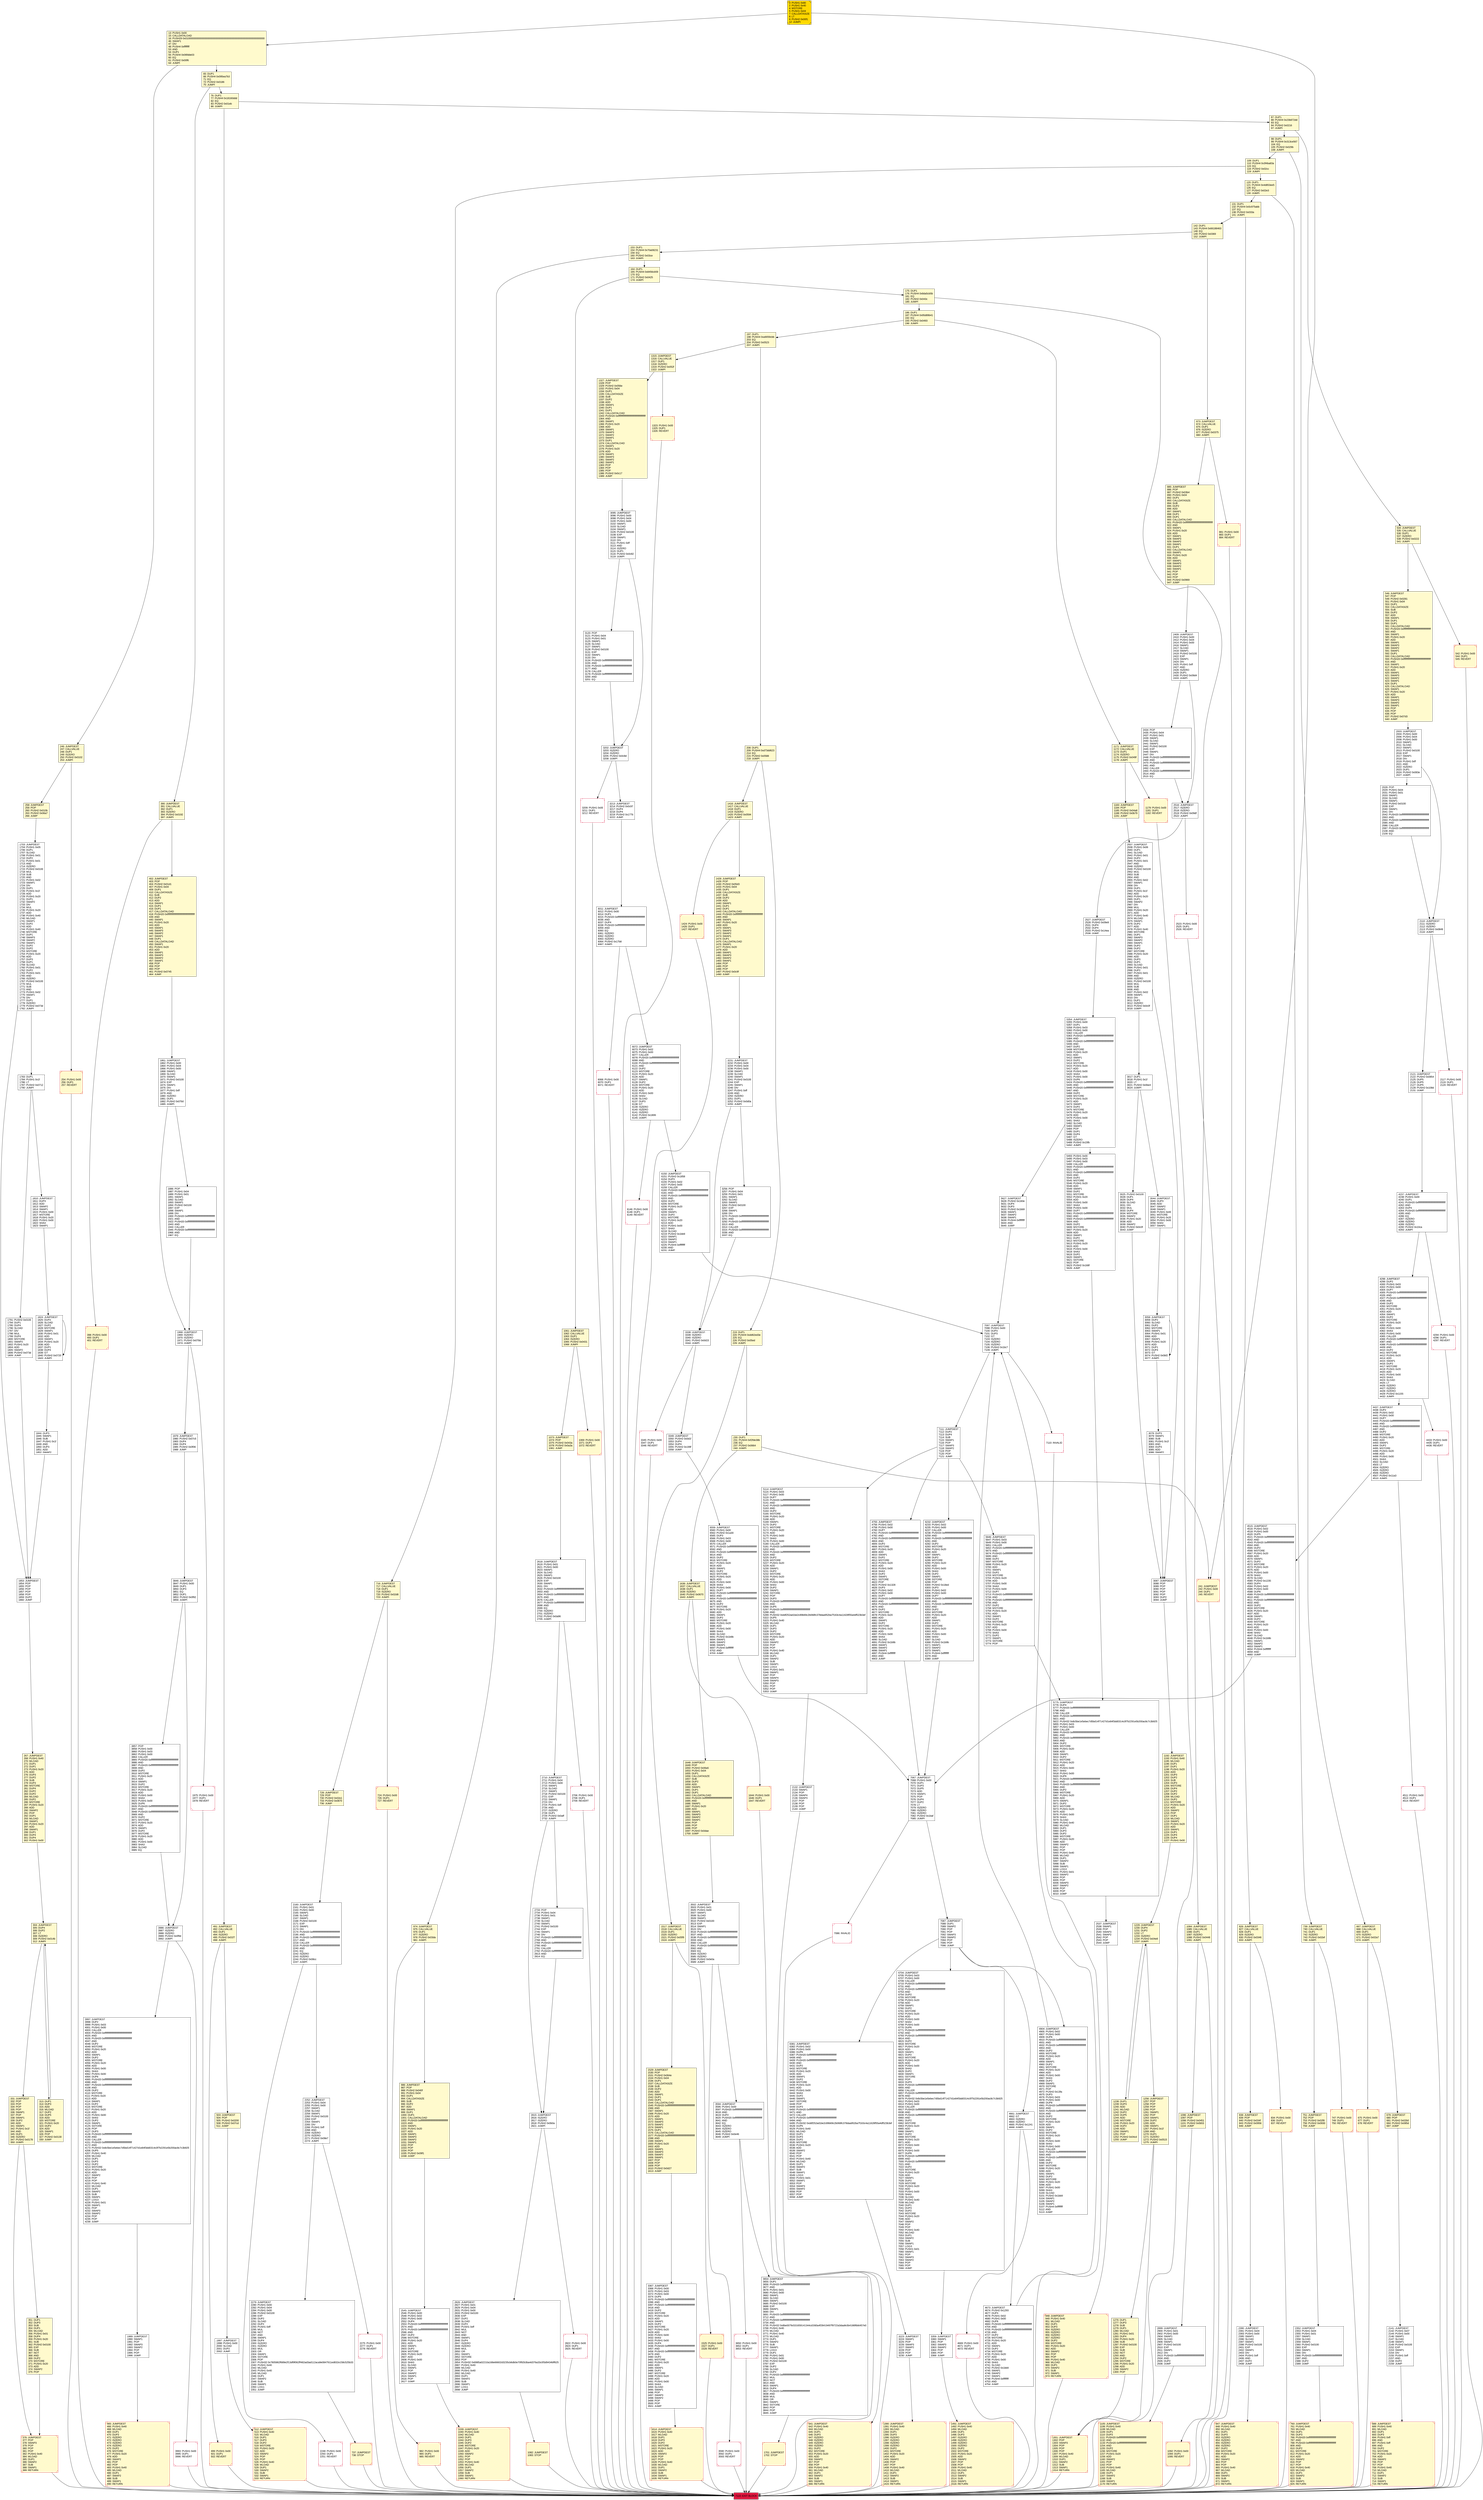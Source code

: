 digraph G {
bgcolor=transparent rankdir=UD;
node [shape=box style=filled color=black fillcolor=white fontname=arial fontcolor=black];
1327 [label="1327: JUMPDEST\l1328: POP\l1329: PUSH2 0x056e\l1332: PUSH1 0x04\l1334: DUP1\l1335: CALLDATASIZE\l1336: SUB\l1337: DUP2\l1338: ADD\l1339: SWAP1\l1340: DUP1\l1341: DUP1\l1342: CALLDATALOAD\l1343: PUSH20 0xffffffffffffffffffffffffffffffffffffffff\l1364: AND\l1365: SWAP1\l1366: PUSH1 0x20\l1368: ADD\l1369: SWAP1\l1370: SWAP3\l1371: SWAP2\l1372: SWAP1\l1373: DUP1\l1374: CALLDATALOAD\l1375: SWAP1\l1376: PUSH1 0x20\l1378: ADD\l1379: SWAP1\l1380: SWAP3\l1381: SWAP2\l1382: SWAP1\l1383: POP\l1384: POP\l1385: POP\l1386: PUSH2 0x0c17\l1389: JUMP\l" fillcolor=lemonchiffon ];
3120 [label="3120: POP\l3121: PUSH1 0x04\l3123: PUSH1 0x01\l3125: SWAP1\l3126: SLOAD\l3127: SWAP1\l3128: PUSH2 0x0100\l3131: EXP\l3132: SWAP1\l3133: DIV\l3134: PUSH20 0xffffffffffffffffffffffffffffffffffffffff\l3155: AND\l3156: PUSH20 0xffffffffffffffffffffffffffffffffffffffff\l3177: AND\l3178: CALLER\l3179: PUSH20 0xffffffffffffffffffffffffffffffffffffffff\l3200: AND\l3201: EQ\l" ];
2141 [label="2141: JUMPDEST\l2142: PUSH1 0x07\l2144: PUSH1 0x00\l2146: SWAP1\l2147: SLOAD\l2148: SWAP1\l2149: PUSH2 0x0100\l2152: EXP\l2153: SWAP1\l2154: DIV\l2155: PUSH1 0xff\l2157: AND\l2158: DUP2\l2159: JUMP\l" ];
1861 [label="1861: JUMPDEST\l1862: PUSH1 0x00\l1864: PUSH1 0x04\l1866: PUSH1 0x00\l1868: SWAP1\l1869: SLOAD\l1870: SWAP1\l1871: PUSH2 0x0100\l1874: EXP\l1875: SWAP1\l1876: DIV\l1877: PUSH1 0xff\l1879: AND\l1880: ISZERO\l1881: DUP1\l1882: PUSH2 0x07b0\l1885: JUMPI\l" ];
2160 [label="2160: JUMPDEST\l2161: PUSH1 0x01\l2163: PUSH1 0x00\l2165: SWAP1\l2166: SLOAD\l2167: SWAP1\l2168: PUSH2 0x0100\l2171: EXP\l2172: SWAP1\l2173: DIV\l2174: PUSH20 0xffffffffffffffffffffffffffffffffffffffff\l2195: AND\l2196: PUSH20 0xffffffffffffffffffffffffffffffffffffffff\l2217: AND\l2218: CALLER\l2219: PUSH20 0xffffffffffffffffffffffffffffffffffffffff\l2240: AND\l2241: EQ\l2242: ISZERO\l2243: ISZERO\l2244: PUSH2 0x08cc\l2247: JUMPI\l" ];
1810 [label="1810: JUMPDEST\l1811: DUP3\l1812: ADD\l1813: SWAP2\l1814: SWAP1\l1815: PUSH1 0x00\l1817: MSTORE\l1818: PUSH1 0x20\l1820: PUSH1 0x00\l1822: SHA3\l1823: SWAP1\l" ];
1256 [label="1256: JUMPDEST\l1257: POP\l1258: POP\l1259: POP\l1260: POP\l1261: SWAP1\l1262: POP\l1263: SWAP1\l1264: DUP2\l1265: ADD\l1266: SWAP1\l1267: PUSH1 0x1f\l1269: AND\l1270: DUP1\l1271: ISZERO\l1272: PUSH2 0x0515\l1275: JUMPI\l" fillcolor=lemonchiffon ];
2279 [label="2279: JUMPDEST\l2280: PUSH1 0x00\l2282: PUSH1 0x04\l2284: PUSH1 0x00\l2286: PUSH2 0x0100\l2289: EXP\l2290: DUP2\l2291: SLOAD\l2292: DUP2\l2293: PUSH1 0xff\l2295: MUL\l2296: NOT\l2297: AND\l2298: SWAP1\l2299: DUP4\l2300: ISZERO\l2301: ISZERO\l2302: MUL\l2303: OR\l2304: SWAP1\l2305: SSTORE\l2306: POP\l2307: PUSH32 0x7805862f689e2f13df9f062ff482ad3ad112aca9e0847911ed832e158c525b33\l2340: PUSH1 0x40\l2342: MLOAD\l2343: PUSH1 0x40\l2345: MLOAD\l2346: DUP1\l2347: SWAP2\l2348: SUB\l2349: SWAP1\l2350: LOG1\l2351: JUMP\l" ];
6068 [label="6068: PUSH1 0x00\l6070: DUP1\l6071: REVERT\l" shape=Msquare color=crimson ];
1975 [label="1975: PUSH1 0x00\l1977: DUP1\l1978: REVERT\l" shape=Msquare color=crimson ];
1428 [label="1428: JUMPDEST\l1429: POP\l1430: PUSH2 0x05d3\l1433: PUSH1 0x04\l1435: DUP1\l1436: CALLDATASIZE\l1437: SUB\l1438: DUP2\l1439: ADD\l1440: SWAP1\l1441: DUP1\l1442: DUP1\l1443: CALLDATALOAD\l1444: PUSH20 0xffffffffffffffffffffffffffffffffffffffff\l1465: AND\l1466: SWAP1\l1467: PUSH1 0x20\l1469: ADD\l1470: SWAP1\l1471: SWAP3\l1472: SWAP2\l1473: SWAP1\l1474: DUP1\l1475: CALLDATALOAD\l1476: SWAP1\l1477: PUSH1 0x20\l1479: ADD\l1480: SWAP1\l1481: SWAP3\l1482: SWAP2\l1483: SWAP1\l1484: POP\l1485: POP\l1486: POP\l1487: PUSH2 0x0c9f\l1490: JUMP\l" fillcolor=lemonchiffon ];
1192 [label="1192: JUMPDEST\l1193: PUSH1 0x40\l1195: MLOAD\l1196: DUP1\l1197: DUP1\l1198: PUSH1 0x20\l1200: ADD\l1201: DUP3\l1202: DUP2\l1203: SUB\l1204: DUP3\l1205: MSTORE\l1206: DUP4\l1207: DUP2\l1208: DUP2\l1209: MLOAD\l1210: DUP2\l1211: MSTORE\l1212: PUSH1 0x20\l1214: ADD\l1215: SWAP2\l1216: POP\l1217: DUP1\l1218: MLOAD\l1219: SWAP1\l1220: PUSH1 0x20\l1222: ADD\l1223: SWAP1\l1224: DUP1\l1225: DUP4\l1226: DUP4\l1227: PUSH1 0x00\l" fillcolor=lemonchiffon ];
4515 [label="4515: JUMPDEST\l4516: PUSH1 0x02\l4518: PUSH1 0x00\l4520: DUP5\l4521: PUSH20 0xffffffffffffffffffffffffffffffffffffffff\l4542: AND\l4543: PUSH20 0xffffffffffffffffffffffffffffffffffffffff\l4564: AND\l4565: DUP2\l4566: MSTORE\l4567: PUSH1 0x20\l4569: ADD\l4570: SWAP1\l4571: DUP2\l4572: MSTORE\l4573: PUSH1 0x20\l4575: ADD\l4576: PUSH1 0x00\l4578: SHA3\l4579: SLOAD\l4580: PUSH2 0x1235\l4583: DUP4\l4584: PUSH1 0x02\l4586: PUSH1 0x00\l4588: DUP8\l4589: PUSH20 0xffffffffffffffffffffffffffffffffffffffff\l4610: AND\l4611: PUSH20 0xffffffffffffffffffffffffffffffffffffffff\l4632: AND\l4633: DUP2\l4634: MSTORE\l4635: PUSH1 0x20\l4637: ADD\l4638: SWAP1\l4639: DUP2\l4640: MSTORE\l4641: PUSH1 0x20\l4643: ADD\l4644: PUSH1 0x00\l4646: SHA3\l4647: SLOAD\l4648: PUSH2 0x1b9b\l4651: SWAP1\l4652: SWAP2\l4653: SWAP1\l4654: PUSH4 0xffffffff\l4659: AND\l4660: JUMP\l" ];
1517 [label="1517: JUMPDEST\l1518: CALLVALUE\l1519: DUP1\l1520: ISZERO\l1521: PUSH2 0x05f9\l1524: JUMPI\l" fillcolor=lemonchiffon ];
4904 [label="4904: JUMPDEST\l4905: PUSH1 0x02\l4907: PUSH1 0x00\l4909: DUP6\l4910: PUSH20 0xffffffffffffffffffffffffffffffffffffffff\l4931: AND\l4932: PUSH20 0xffffffffffffffffffffffffffffffffffffffff\l4953: AND\l4954: DUP2\l4955: MSTORE\l4956: PUSH1 0x20\l4958: ADD\l4959: SWAP1\l4960: DUP2\l4961: MSTORE\l4962: PUSH1 0x20\l4964: ADD\l4965: PUSH1 0x00\l4967: SHA3\l4968: DUP2\l4969: SWAP1\l4970: SSTORE\l4971: POP\l4972: PUSH2 0x13fa\l4975: DUP3\l4976: PUSH1 0x03\l4978: PUSH1 0x00\l4980: DUP8\l4981: PUSH20 0xffffffffffffffffffffffffffffffffffffffff\l5002: AND\l5003: PUSH20 0xffffffffffffffffffffffffffffffffffffffff\l5024: AND\l5025: DUP2\l5026: MSTORE\l5027: PUSH1 0x20\l5029: ADD\l5030: SWAP1\l5031: DUP2\l5032: MSTORE\l5033: PUSH1 0x20\l5035: ADD\l5036: PUSH1 0x00\l5038: SHA3\l5039: PUSH1 0x00\l5041: CALLER\l5042: PUSH20 0xffffffffffffffffffffffffffffffffffffffff\l5063: AND\l5064: PUSH20 0xffffffffffffffffffffffffffffffffffffffff\l5085: AND\l5086: DUP2\l5087: MSTORE\l5088: PUSH1 0x20\l5090: ADD\l5091: SWAP1\l5092: DUP2\l5093: MSTORE\l5094: PUSH1 0x20\l5096: ADD\l5097: PUSH1 0x00\l5099: SHA3\l5100: SLOAD\l5101: PUSH2 0x1bb9\l5104: SWAP1\l5105: SWAP2\l5106: SWAP1\l5107: PUSH4 0xffffffff\l5112: AND\l5113: JUMP\l" ];
313 [label="313: DUP1\l314: DUP3\l315: ADD\l316: MLOAD\l317: DUP2\l318: DUP5\l319: ADD\l320: MSTORE\l321: PUSH1 0x20\l323: DUP2\l324: ADD\l325: SWAP1\l326: POP\l327: PUSH2 0x0130\l330: JUMP\l" fillcolor=lemonchiffon ];
197 [label="197: DUP1\l198: PUSH4 0xa9059cbb\l203: EQ\l204: PUSH2 0x0523\l207: JUMPI\l" fillcolor=lemonchiffon ];
838 [label="838: JUMPDEST\l839: POP\l840: PUSH2 0x034f\l843: PUSH2 0x0956\l846: JUMP\l" fillcolor=lemonchiffon ];
398 [label="398: PUSH1 0x00\l400: DUP1\l401: REVERT\l" fillcolor=lemonchiffon shape=Msquare color=crimson ];
1424 [label="1424: PUSH1 0x00\l1426: DUP1\l1427: REVERT\l" fillcolor=lemonchiffon shape=Msquare color=crimson ];
3223 [label="3223: JUMPDEST\l3224: SWAP1\l3225: POP\l3226: SWAP3\l3227: SWAP2\l3228: POP\l3229: POP\l3230: JUMP\l" ];
3654 [label="3654: JUMPDEST\l3655: DUP1\l3656: PUSH20 0xffffffffffffffffffffffffffffffffffffffff\l3677: AND\l3678: PUSH1 0x01\l3680: PUSH1 0x00\l3682: SWAP1\l3683: SLOAD\l3684: SWAP1\l3685: PUSH2 0x0100\l3688: EXP\l3689: SWAP1\l3690: DIV\l3691: PUSH20 0xffffffffffffffffffffffffffffffffffffffff\l3712: AND\l3713: PUSH20 0xffffffffffffffffffffffffffffffffffffffff\l3734: AND\l3735: PUSH32 0x8be0079c531659141344cd1fd0a4f28419497f9722a3daafe3b4186f6b6457e0\l3768: PUSH1 0x40\l3770: MLOAD\l3771: PUSH1 0x40\l3773: MLOAD\l3774: DUP1\l3775: SWAP2\l3776: SUB\l3777: SWAP1\l3778: LOG3\l3779: DUP1\l3780: PUSH1 0x01\l3782: PUSH1 0x00\l3784: PUSH2 0x0100\l3787: EXP\l3788: DUP2\l3789: SLOAD\l3790: DUP2\l3791: PUSH20 0xffffffffffffffffffffffffffffffffffffffff\l3812: MUL\l3813: NOT\l3814: AND\l3815: SWAP1\l3816: DUP4\l3817: PUSH20 0xffffffffffffffffffffffffffffffffffffffff\l3838: AND\l3839: MUL\l3840: OR\l3841: SWAP1\l3842: SSTORE\l3843: POP\l3844: POP\l3845: JUMP\l" ];
3993 [label="3993: PUSH1 0x00\l3995: DUP1\l3996: REVERT\l" shape=Msquare color=crimson ];
3087 [label="3087: JUMPDEST\l3088: POP\l3089: POP\l3090: POP\l3091: POP\l3092: POP\l3093: DUP2\l3094: JUMP\l" ];
3986 [label="3986: JUMPDEST\l3987: ISZERO\l3988: ISZERO\l3989: PUSH2 0x0f9d\l3992: JUMPI\l" ];
3078 [label="3078: DUP3\l3079: SWAP1\l3080: SUB\l3081: PUSH1 0x1f\l3083: AND\l3084: DUP3\l3085: ADD\l3086: SWAP2\l" ];
4511 [label="4511: PUSH1 0x00\l4513: DUP1\l4514: REVERT\l" shape=Msquare color=crimson ];
1648 [label="1648: JUMPDEST\l1649: POP\l1650: PUSH2 0x06a5\l1653: PUSH1 0x04\l1655: DUP1\l1656: CALLDATASIZE\l1657: SUB\l1658: DUP2\l1659: ADD\l1660: SWAP1\l1661: DUP1\l1662: DUP1\l1663: CALLDATALOAD\l1664: PUSH20 0xffffffffffffffffffffffffffffffffffffffff\l1685: AND\l1686: SWAP1\l1687: PUSH1 0x20\l1689: ADD\l1690: SWAP1\l1691: SWAP3\l1692: SWAP2\l1693: SWAP1\l1694: POP\l1695: POP\l1696: POP\l1697: PUSH2 0x0dae\l1700: JUMP\l" fillcolor=lemonchiffon ];
491 [label="491: JUMPDEST\l492: CALLVALUE\l493: DUP1\l494: ISZERO\l495: PUSH2 0x01f7\l498: JUMPI\l" fillcolor=lemonchiffon ];
6381 [label="6381: JUMPDEST\l6382: PUSH1 0x02\l6384: PUSH1 0x00\l6386: DUP6\l6387: PUSH20 0xffffffffffffffffffffffffffffffffffffffff\l6408: AND\l6409: PUSH20 0xffffffffffffffffffffffffffffffffffffffff\l6430: AND\l6431: DUP2\l6432: MSTORE\l6433: PUSH1 0x20\l6435: ADD\l6436: SWAP1\l6437: DUP2\l6438: MSTORE\l6439: PUSH1 0x20\l6441: ADD\l6442: PUSH1 0x00\l6444: SHA3\l6445: DUP2\l6446: SWAP1\l6447: SSTORE\l6448: POP\l6449: DUP3\l6450: PUSH20 0xffffffffffffffffffffffffffffffffffffffff\l6471: AND\l6472: CALLER\l6473: PUSH20 0xffffffffffffffffffffffffffffffffffffffff\l6494: AND\l6495: PUSH32 0xddf252ad1be2c89b69c2b068fc378daa952ba7f163c4a11628f55a4df523b3ef\l6528: DUP5\l6529: PUSH1 0x40\l6531: MLOAD\l6532: DUP1\l6533: DUP3\l6534: DUP2\l6535: MSTORE\l6536: PUSH1 0x20\l6538: ADD\l6539: SWAP2\l6540: POP\l6541: POP\l6542: PUSH1 0x40\l6544: MLOAD\l6545: DUP1\l6546: SWAP2\l6547: SUB\l6548: SWAP1\l6549: LOG3\l6550: PUSH1 0x01\l6552: SWAP1\l6553: POP\l6554: SWAP3\l6555: SWAP2\l6556: POP\l6557: POP\l6558: JUMP\l" ];
974 [label="974: JUMPDEST\l975: CALLVALUE\l976: DUP1\l977: ISZERO\l978: PUSH2 0x03da\l981: JUMPI\l" fillcolor=lemonchiffon ];
986 [label="986: JUMPDEST\l987: POP\l988: PUSH2 0x040f\l991: PUSH1 0x04\l993: DUP1\l994: CALLDATASIZE\l995: SUB\l996: DUP2\l997: ADD\l998: SWAP1\l999: DUP1\l1000: DUP1\l1001: CALLDATALOAD\l1002: PUSH20 0xffffffffffffffffffffffffffffffffffffffff\l1023: AND\l1024: SWAP1\l1025: PUSH1 0x20\l1027: ADD\l1028: SWAP1\l1029: SWAP3\l1030: SWAP2\l1031: SWAP1\l1032: POP\l1033: POP\l1034: POP\l1035: PUSH2 0x09f1\l1038: JUMP\l" fillcolor=lemonchiffon ];
499 [label="499: PUSH1 0x00\l501: DUP1\l502: REVERT\l" fillcolor=lemonchiffon shape=Msquare color=crimson ];
1390 [label="1390: JUMPDEST\l1391: PUSH1 0x40\l1393: MLOAD\l1394: DUP1\l1395: DUP3\l1396: ISZERO\l1397: ISZERO\l1398: ISZERO\l1399: ISZERO\l1400: DUP2\l1401: MSTORE\l1402: PUSH1 0x20\l1404: ADD\l1405: SWAP2\l1406: POP\l1407: POP\l1408: PUSH1 0x40\l1410: MLOAD\l1411: DUP1\l1412: SWAP2\l1413: SUB\l1414: SWAP1\l1415: RETURN\l" fillcolor=lemonchiffon shape=Msquare color=crimson ];
351 [label="351: DUP1\l352: DUP3\l353: SUB\l354: DUP1\l355: MLOAD\l356: PUSH1 0x01\l358: DUP4\l359: PUSH1 0x20\l361: SUB\l362: PUSH2 0x0100\l365: EXP\l366: SUB\l367: NOT\l368: AND\l369: DUP2\l370: MSTORE\l371: PUSH1 0x20\l373: ADD\l374: SWAP2\l375: POP\l" fillcolor=lemonchiffon ];
1525 [label="1525: PUSH1 0x00\l1527: DUP1\l1528: REVERT\l" fillcolor=lemonchiffon shape=Msquare color=crimson ];
2121 [label="2121: JUMPDEST\l2122: PUSH2 0x0854\l2125: DUP5\l2126: DUP5\l2127: DUP5\l2128: PUSH2 0x108d\l2131: JUMP\l" ];
3367 [label="3367: JUMPDEST\l3368: PUSH1 0x00\l3370: PUSH1 0x03\l3372: PUSH1 0x00\l3374: DUP5\l3375: PUSH20 0xffffffffffffffffffffffffffffffffffffffff\l3396: AND\l3397: PUSH20 0xffffffffffffffffffffffffffffffffffffffff\l3418: AND\l3419: DUP2\l3420: MSTORE\l3421: PUSH1 0x20\l3423: ADD\l3424: SWAP1\l3425: DUP2\l3426: MSTORE\l3427: PUSH1 0x20\l3429: ADD\l3430: PUSH1 0x00\l3432: SHA3\l3433: PUSH1 0x00\l3435: DUP4\l3436: PUSH20 0xffffffffffffffffffffffffffffffffffffffff\l3457: AND\l3458: PUSH20 0xffffffffffffffffffffffffffffffffffffffff\l3479: AND\l3480: DUP2\l3481: MSTORE\l3482: PUSH1 0x20\l3484: ADD\l3485: SWAP1\l3486: DUP2\l3487: MSTORE\l3488: PUSH1 0x20\l3490: ADD\l3491: PUSH1 0x00\l3493: SHA3\l3494: SLOAD\l3495: SWAP1\l3496: POP\l3497: SWAP3\l3498: SWAP2\l3499: POP\l3500: POP\l3501: JUMP\l" ];
5775 [label="5775: JUMPDEST\l5776: DUP4\l5777: PUSH20 0xffffffffffffffffffffffffffffffffffffffff\l5798: AND\l5799: CALLER\l5800: PUSH20 0xffffffffffffffffffffffffffffffffffffffff\l5821: AND\l5822: PUSH32 0x8c5be1e5ebec7d5bd14f71427d1e84f3dd0314c0f7b2291e5b200ac8c7c3b925\l5855: PUSH1 0x03\l5857: PUSH1 0x00\l5859: CALLER\l5860: PUSH20 0xffffffffffffffffffffffffffffffffffffffff\l5881: AND\l5882: PUSH20 0xffffffffffffffffffffffffffffffffffffffff\l5903: AND\l5904: DUP2\l5905: MSTORE\l5906: PUSH1 0x20\l5908: ADD\l5909: SWAP1\l5910: DUP2\l5911: MSTORE\l5912: PUSH1 0x20\l5914: ADD\l5915: PUSH1 0x00\l5917: SHA3\l5918: PUSH1 0x00\l5920: DUP9\l5921: PUSH20 0xffffffffffffffffffffffffffffffffffffffff\l5942: AND\l5943: PUSH20 0xffffffffffffffffffffffffffffffffffffffff\l5964: AND\l5965: DUP2\l5966: MSTORE\l5967: PUSH1 0x20\l5969: ADD\l5970: SWAP1\l5971: DUP2\l5972: MSTORE\l5973: PUSH1 0x20\l5975: ADD\l5976: PUSH1 0x00\l5978: SHA3\l5979: SLOAD\l5980: PUSH1 0x40\l5982: MLOAD\l5983: DUP1\l5984: DUP3\l5985: DUP2\l5986: MSTORE\l5987: PUSH1 0x20\l5989: ADD\l5990: SWAP2\l5991: POP\l5992: POP\l5993: PUSH1 0x40\l5995: MLOAD\l5996: DUP1\l5997: SWAP2\l5998: SUB\l5999: SWAP1\l6000: LOG3\l6001: PUSH1 0x01\l6003: SWAP2\l6004: POP\l6005: POP\l6006: SWAP3\l6007: SWAP2\l6008: POP\l6009: POP\l6010: JUMP\l" ];
1315 [label="1315: JUMPDEST\l1316: CALLVALUE\l1317: DUP1\l1318: ISZERO\l1319: PUSH2 0x052f\l1322: JUMPI\l" fillcolor=lemonchiffon ];
847 [label="847: JUMPDEST\l848: PUSH1 0x40\l850: MLOAD\l851: DUP1\l852: DUP3\l853: ISZERO\l854: ISZERO\l855: ISZERO\l856: ISZERO\l857: DUP2\l858: MSTORE\l859: PUSH1 0x20\l861: ADD\l862: SWAP2\l863: POP\l864: POP\l865: PUSH1 0x40\l867: MLOAD\l868: DUP1\l869: SWAP2\l870: SUB\l871: SWAP1\l872: RETURN\l" fillcolor=lemonchiffon shape=Msquare color=crimson ];
3502 [label="3502: JUMPDEST\l3503: PUSH1 0x01\l3505: PUSH1 0x00\l3507: SWAP1\l3508: SLOAD\l3509: SWAP1\l3510: PUSH2 0x0100\l3513: EXP\l3514: SWAP1\l3515: DIV\l3516: PUSH20 0xffffffffffffffffffffffffffffffffffffffff\l3537: AND\l3538: PUSH20 0xffffffffffffffffffffffffffffffffffffffff\l3559: AND\l3560: CALLER\l3561: PUSH20 0xffffffffffffffffffffffffffffffffffffffff\l3582: AND\l3583: EQ\l3584: ISZERO\l3585: ISZERO\l3586: PUSH2 0x0e0a\l3589: JUMPI\l" ];
2352 [label="2352: JUMPDEST\l2353: PUSH1 0x04\l2355: PUSH1 0x01\l2357: SWAP1\l2358: SLOAD\l2359: SWAP1\l2360: PUSH2 0x0100\l2363: EXP\l2364: SWAP1\l2365: DIV\l2366: PUSH20 0xffffffffffffffffffffffffffffffffffffffff\l2387: AND\l2388: DUP2\l2389: JUMP\l" ];
982 [label="982: PUSH1 0x00\l984: DUP1\l985: REVERT\l" fillcolor=lemonchiffon shape=Msquare color=crimson ];
2527 [label="2527: JUMPDEST\l2528: PUSH2 0x09e9\l2531: DUP4\l2532: DUP4\l2533: PUSH2 0x14ea\l2536: JUMP\l" ];
5354 [label="5354: JUMPDEST\l5355: PUSH1 0x00\l5357: DUP1\l5358: PUSH1 0x03\l5360: PUSH1 0x00\l5362: CALLER\l5363: PUSH20 0xffffffffffffffffffffffffffffffffffffffff\l5384: AND\l5385: PUSH20 0xffffffffffffffffffffffffffffffffffffffff\l5406: AND\l5407: DUP2\l5408: MSTORE\l5409: PUSH1 0x20\l5411: ADD\l5412: SWAP1\l5413: DUP2\l5414: MSTORE\l5415: PUSH1 0x20\l5417: ADD\l5418: PUSH1 0x00\l5420: SHA3\l5421: PUSH1 0x00\l5423: DUP6\l5424: PUSH20 0xffffffffffffffffffffffffffffffffffffffff\l5445: AND\l5446: PUSH20 0xffffffffffffffffffffffffffffffffffffffff\l5467: AND\l5468: DUP2\l5469: MSTORE\l5470: PUSH1 0x20\l5472: ADD\l5473: SWAP1\l5474: DUP2\l5475: MSTORE\l5476: PUSH1 0x20\l5478: ADD\l5479: PUSH1 0x00\l5481: SHA3\l5482: SLOAD\l5483: SWAP1\l5484: POP\l5485: DUP1\l5486: DUP4\l5487: GT\l5488: ISZERO\l5489: PUSH2 0x15fb\l5492: JUMPI\l" ];
2523 [label="2523: PUSH1 0x00\l2525: DUP1\l2526: REVERT\l" shape=Msquare color=crimson ];
1997 [label="1997: JUMPDEST\l1998: PUSH1 0x00\l2000: SLOAD\l2001: DUP2\l2002: JUMP\l" ];
76 [label="76: DUP1\l77: PUSH4 0x18160ddd\l82: EQ\l83: PUSH2 0x01eb\l86: JUMPI\l" fillcolor=lemonchiffon ];
1229 [label="1229: JUMPDEST\l1230: DUP4\l1231: DUP2\l1232: LT\l1233: ISZERO\l1234: PUSH2 0x04e8\l1237: JUMPI\l" fillcolor=lemonchiffon ];
948 [label="948: JUMPDEST\l949: PUSH1 0x40\l951: MLOAD\l952: DUP1\l953: DUP3\l954: ISZERO\l955: ISZERO\l956: ISZERO\l957: ISZERO\l958: DUP2\l959: MSTORE\l960: PUSH1 0x20\l962: ADD\l963: SWAP2\l964: POP\l965: POP\l966: PUSH1 0x40\l968: MLOAD\l969: DUP1\l970: SWAP2\l971: SUB\l972: SWAP1\l973: RETURN\l" fillcolor=lemonchiffon shape=Msquare color=crimson ];
3256 [label="3256: POP\l3257: PUSH1 0x04\l3259: PUSH1 0x01\l3261: SWAP1\l3262: SLOAD\l3263: SWAP1\l3264: PUSH2 0x0100\l3267: EXP\l3268: SWAP1\l3269: DIV\l3270: PUSH20 0xffffffffffffffffffffffffffffffffffffffff\l3291: AND\l3292: PUSH20 0xffffffffffffffffffffffffffffffffffffffff\l3313: AND\l3314: CALLER\l3315: PUSH20 0xffffffffffffffffffffffffffffffffffffffff\l3336: AND\l3337: EQ\l" ];
1323 [label="1323: PUSH1 0x00\l1325: DUP1\l1326: REVERT\l" fillcolor=lemonchiffon shape=Msquare color=crimson ];
546 [label="546: JUMPDEST\l547: POP\l548: PUSH2 0x0281\l551: PUSH1 0x04\l553: DUP1\l554: CALLDATASIZE\l555: SUB\l556: DUP2\l557: ADD\l558: SWAP1\l559: DUP1\l560: DUP1\l561: CALLDATALOAD\l562: PUSH20 0xffffffffffffffffffffffffffffffffffffffff\l583: AND\l584: SWAP1\l585: PUSH1 0x20\l587: ADD\l588: SWAP1\l589: SWAP3\l590: SWAP2\l591: SWAP1\l592: DUP1\l593: CALLDATALOAD\l594: PUSH20 0xffffffffffffffffffffffffffffffffffffffff\l615: AND\l616: SWAP1\l617: PUSH1 0x20\l619: ADD\l620: SWAP1\l621: SWAP3\l622: SWAP2\l623: SWAP1\l624: DUP1\l625: CALLDATALOAD\l626: SWAP1\l627: PUSH1 0x20\l629: ADD\l630: SWAP1\l631: SWAP3\l632: SWAP2\l633: SWAP1\l634: POP\l635: POP\l636: POP\l637: PUSH2 0x07d3\l640: JUMP\l" fillcolor=lemonchiffon ];
2110 [label="2110: JUMPDEST\l2111: ISZERO\l2112: ISZERO\l2113: PUSH2 0x0849\l2116: JUMPI\l" ];
1301 [label="1301: JUMPDEST\l1302: POP\l1303: SWAP3\l1304: POP\l1305: POP\l1306: POP\l1307: PUSH1 0x40\l1309: MLOAD\l1310: DUP1\l1311: SWAP2\l1312: SUB\l1313: SWAP1\l1314: RETURN\l" fillcolor=lemonchiffon shape=Msquare color=crimson ];
751 [label="751: JUMPDEST\l752: POP\l753: PUSH2 0x02f8\l756: PUSH2 0x0930\l759: JUMP\l" fillcolor=lemonchiffon ];
1238 [label="1238: DUP1\l1239: DUP3\l1240: ADD\l1241: MLOAD\l1242: DUP2\l1243: DUP5\l1244: ADD\l1245: MSTORE\l1246: PUSH1 0x20\l1248: DUP2\l1249: ADD\l1250: SWAP1\l1251: POP\l1252: PUSH2 0x04cd\l1255: JUMP\l" fillcolor=lemonchiffon ];
230 [label="230: DUP1\l231: PUSH4 0xf2fde38b\l236: EQ\l237: PUSH2 0x0664\l240: JUMPI\l" fillcolor=lemonchiffon ];
2516 [label="2516: JUMPDEST\l2517: ISZERO\l2518: ISZERO\l2519: PUSH2 0x09df\l2522: JUMPI\l" ];
2733 [label="2733: POP\l2734: PUSH1 0x04\l2736: PUSH1 0x01\l2738: SWAP1\l2739: SLOAD\l2740: SWAP1\l2741: PUSH2 0x0100\l2744: EXP\l2745: SWAP1\l2746: DIV\l2747: PUSH20 0xffffffffffffffffffffffffffffffffffffffff\l2768: AND\l2769: PUSH20 0xffffffffffffffffffffffffffffffffffffffff\l2790: AND\l2791: CALLER\l2792: PUSH20 0xffffffffffffffffffffffffffffffffffffffff\l2813: AND\l2814: EQ\l" ];
6011 [label="6011: JUMPDEST\l6012: PUSH1 0x00\l6014: DUP1\l6015: PUSH20 0xffffffffffffffffffffffffffffffffffffffff\l6036: AND\l6037: DUP4\l6038: PUSH20 0xffffffffffffffffffffffffffffffffffffffff\l6059: AND\l6060: EQ\l6061: ISZERO\l6062: ISZERO\l6063: ISZERO\l6064: PUSH2 0x17b8\l6067: JUMPI\l" ];
2822 [label="2822: PUSH1 0x00\l2824: DUP1\l2825: REVERT\l" shape=Msquare color=crimson ];
3231 [label="3231: JUMPDEST\l3232: PUSH1 0x00\l3234: PUSH1 0x04\l3236: PUSH1 0x00\l3238: SWAP1\l3239: SLOAD\l3240: SWAP1\l3241: PUSH2 0x0100\l3244: EXP\l3245: SWAP1\l3246: DIV\l3247: PUSH1 0xff\l3249: AND\l3250: ISZERO\l3251: DUP1\l3252: PUSH2 0x0d0a\l3255: JUMPI\l" ];
6232 [label="6232: JUMPDEST\l6233: PUSH1 0x02\l6235: PUSH1 0x00\l6237: CALLER\l6238: PUSH20 0xffffffffffffffffffffffffffffffffffffffff\l6259: AND\l6260: PUSH20 0xffffffffffffffffffffffffffffffffffffffff\l6281: AND\l6282: DUP2\l6283: MSTORE\l6284: PUSH1 0x20\l6286: ADD\l6287: SWAP1\l6288: DUP2\l6289: MSTORE\l6290: PUSH1 0x20\l6292: ADD\l6293: PUSH1 0x00\l6295: SHA3\l6296: DUP2\l6297: SWAP1\l6298: SSTORE\l6299: POP\l6300: PUSH2 0x18ed\l6303: DUP3\l6304: PUSH1 0x02\l6306: PUSH1 0x00\l6308: DUP7\l6309: PUSH20 0xffffffffffffffffffffffffffffffffffffffff\l6330: AND\l6331: PUSH20 0xffffffffffffffffffffffffffffffffffffffff\l6352: AND\l6353: DUP2\l6354: MSTORE\l6355: PUSH1 0x20\l6357: ADD\l6358: SWAP1\l6359: DUP2\l6360: MSTORE\l6361: PUSH1 0x20\l6363: ADD\l6364: PUSH1 0x00\l6366: SHA3\l6367: SLOAD\l6368: PUSH2 0x1b9b\l6371: SWAP1\l6372: SWAP2\l6373: SWAP1\l6374: PUSH4 0xffffffff\l6379: AND\l6380: JUMP\l" ];
153 [label="153: DUP1\l154: PUSH4 0x70a08231\l159: EQ\l160: PUSH2 0x03ce\l163: JUMPI\l" fillcolor=lemonchiffon ];
3345 [label="3345: PUSH1 0x00\l3347: DUP1\l3348: REVERT\l" shape=Msquare color=crimson ];
2815 [label="2815: JUMPDEST\l2816: ISZERO\l2817: ISZERO\l2818: PUSH2 0x0b0a\l2821: JUMPI\l" ];
3338 [label="3338: JUMPDEST\l3339: ISZERO\l3340: ISZERO\l3341: PUSH2 0x0d15\l3344: JUMPI\l" ];
3997 [label="3997: JUMPDEST\l3998: DUP2\l3999: PUSH1 0x03\l4001: PUSH1 0x00\l4003: CALLER\l4004: PUSH20 0xffffffffffffffffffffffffffffffffffffffff\l4025: AND\l4026: PUSH20 0xffffffffffffffffffffffffffffffffffffffff\l4047: AND\l4048: DUP2\l4049: MSTORE\l4050: PUSH1 0x20\l4052: ADD\l4053: SWAP1\l4054: DUP2\l4055: MSTORE\l4056: PUSH1 0x20\l4058: ADD\l4059: PUSH1 0x00\l4061: SHA3\l4062: PUSH1 0x00\l4064: DUP6\l4065: PUSH20 0xffffffffffffffffffffffffffffffffffffffff\l4086: AND\l4087: PUSH20 0xffffffffffffffffffffffffffffffffffffffff\l4108: AND\l4109: DUP2\l4110: MSTORE\l4111: PUSH1 0x20\l4113: ADD\l4114: SWAP1\l4115: DUP2\l4116: MSTORE\l4117: PUSH1 0x20\l4119: ADD\l4120: PUSH1 0x00\l4122: SHA3\l4123: DUP2\l4124: SWAP1\l4125: SSTORE\l4126: POP\l4127: DUP3\l4128: PUSH20 0xffffffffffffffffffffffffffffffffffffffff\l4149: AND\l4150: CALLER\l4151: PUSH20 0xffffffffffffffffffffffffffffffffffffffff\l4172: AND\l4173: PUSH32 0x8c5be1e5ebec7d5bd14f71427d1e84f3dd0314c0f7b2291e5b200ac8c7c3b925\l4206: DUP5\l4207: PUSH1 0x40\l4209: MLOAD\l4210: DUP1\l4211: DUP3\l4212: DUP2\l4213: MSTORE\l4214: PUSH1 0x20\l4216: ADD\l4217: SWAP2\l4218: POP\l4219: POP\l4220: PUSH1 0x40\l4222: MLOAD\l4223: DUP1\l4224: SWAP2\l4225: SUB\l4226: SWAP1\l4227: LOG3\l4228: PUSH1 0x01\l4230: SWAP1\l4231: POP\l4232: SWAP3\l4233: SWAP2\l4234: POP\l4235: POP\l4236: JUMP\l" ];
3202 [label="3202: JUMPDEST\l3203: ISZERO\l3204: ISZERO\l3205: PUSH2 0x0c8d\l3208: JUMPI\l" ];
3213 [label="3213: JUMPDEST\l3214: PUSH2 0x0c97\l3217: DUP4\l3218: DUP4\l3219: PUSH2 0x177b\l3222: JUMP\l" ];
7087 [label="7087: JUMPDEST\l7088: DUP1\l7089: SWAP2\l7090: POP\l7091: POP\l7092: SWAP3\l7093: SWAP2\l7094: POP\l7095: POP\l7096: JUMP\l" ];
131 [label="131: DUP1\l132: PUSH4 0x5c975abb\l137: EQ\l138: PUSH2 0x033a\l141: JUMPI\l" fillcolor=lemonchiffon ];
1703 [label="1703: JUMPDEST\l1704: PUSH1 0x05\l1706: DUP1\l1707: SLOAD\l1708: PUSH1 0x01\l1710: DUP2\l1711: PUSH1 0x01\l1713: AND\l1714: ISZERO\l1715: PUSH2 0x0100\l1718: MUL\l1719: SUB\l1720: AND\l1721: PUSH1 0x02\l1723: SWAP1\l1724: DIV\l1725: DUP1\l1726: PUSH1 0x1f\l1728: ADD\l1729: PUSH1 0x20\l1731: DUP1\l1732: SWAP2\l1733: DIV\l1734: MUL\l1735: PUSH1 0x20\l1737: ADD\l1738: PUSH1 0x40\l1740: MLOAD\l1741: SWAP1\l1742: DUP2\l1743: ADD\l1744: PUSH1 0x40\l1746: MSTORE\l1747: DUP1\l1748: SWAP3\l1749: SWAP2\l1750: SWAP1\l1751: DUP2\l1752: DUP2\l1753: MSTORE\l1754: PUSH1 0x20\l1756: ADD\l1757: DUP3\l1758: DUP1\l1759: SLOAD\l1760: PUSH1 0x01\l1762: DUP2\l1763: PUSH1 0x01\l1765: AND\l1766: ISZERO\l1767: PUSH2 0x0100\l1770: MUL\l1771: SUB\l1772: AND\l1773: PUSH1 0x02\l1775: SWAP1\l1776: DIV\l1777: DUP1\l1778: ISZERO\l1779: PUSH2 0x073d\l1782: JUMPI\l" ];
1171 [label="1171: JUMPDEST\l1172: CALLVALUE\l1173: DUP1\l1174: ISZERO\l1175: PUSH2 0x049f\l1178: JUMPI\l" fillcolor=lemonchiffon ];
2899 [label="2899: JUMPDEST\l2900: PUSH1 0x01\l2902: PUSH1 0x00\l2904: SWAP1\l2905: SLOAD\l2906: SWAP1\l2907: PUSH2 0x0100\l2910: EXP\l2911: SWAP1\l2912: DIV\l2913: PUSH20 0xffffffffffffffffffffffffffffffffffffffff\l2934: AND\l2935: DUP2\l2936: JUMP\l" ];
881 [label="881: PUSH1 0x00\l883: DUP1\l884: REVERT\l" fillcolor=lemonchiffon shape=Msquare color=crimson ];
4437 [label="4437: JUMPDEST\l4438: DUP2\l4439: PUSH1 0x02\l4441: PUSH1 0x00\l4443: DUP7\l4444: PUSH20 0xffffffffffffffffffffffffffffffffffffffff\l4465: AND\l4466: PUSH20 0xffffffffffffffffffffffffffffffffffffffff\l4487: AND\l4488: DUP2\l4489: MSTORE\l4490: PUSH1 0x20\l4492: ADD\l4493: SWAP1\l4494: DUP2\l4495: MSTORE\l4496: PUSH1 0x20\l4498: ADD\l4499: PUSH1 0x00\l4501: SHA3\l4502: SLOAD\l4503: LT\l4504: ISZERO\l4505: ISZERO\l4506: ISZERO\l4507: PUSH2 0x11a3\l4510: JUMPI\l" ];
142 [label="142: DUP1\l143: PUSH4 0x66188463\l148: EQ\l149: PUSH2 0x0369\l152: JUMPI\l" fillcolor=lemonchiffon ];
376 [label="376: JUMPDEST\l377: POP\l378: SWAP3\l379: POP\l380: POP\l381: POP\l382: PUSH1 0x40\l384: MLOAD\l385: DUP1\l386: SWAP2\l387: SUB\l388: SWAP1\l389: RETURN\l" fillcolor=lemonchiffon shape=Msquare color=crimson ];
0 [label="0: PUSH1 0x80\l2: PUSH1 0x40\l4: MSTORE\l5: PUSH1 0x04\l7: CALLDATASIZE\l8: LT\l9: PUSH2 0x00f1\l12: JUMPI\l" fillcolor=lemonchiffon shape=Msquare fillcolor=gold ];
834 [label="834: PUSH1 0x00\l836: DUP1\l837: REVERT\l" fillcolor=lemonchiffon shape=Msquare color=crimson ];
13 [label="13: PUSH1 0x00\l15: CALLDATALOAD\l16: PUSH29 0x0100000000000000000000000000000000000000000000000000000000\l46: SWAP1\l47: DIV\l48: PUSH4 0xffffffff\l53: AND\l54: DUP1\l55: PUSH4 0x06fdde03\l60: EQ\l61: PUSH2 0x00f6\l64: JUMPI\l" fillcolor=lemonchiffon ];
7097 [label="7097: JUMPDEST\l7098: PUSH1 0x00\l7100: DUP3\l7101: DUP3\l7102: GT\l7103: ISZERO\l7104: ISZERO\l7105: ISZERO\l7106: PUSH2 0x1bc7\l7109: JUMPI\l" ];
716 [label="716: JUMPDEST\l717: CALLVALUE\l718: DUP1\l719: ISZERO\l720: PUSH2 0x02d8\l723: JUMPI\l" fillcolor=lemonchiffon ];
465 [label="465: JUMPDEST\l466: PUSH1 0x40\l468: MLOAD\l469: DUP1\l470: DUP3\l471: ISZERO\l472: ISZERO\l473: ISZERO\l474: ISZERO\l475: DUP2\l476: MSTORE\l477: PUSH1 0x20\l479: ADD\l480: SWAP2\l481: POP\l482: POP\l483: PUSH1 0x40\l485: MLOAD\l486: DUP1\l487: SWAP2\l488: SUB\l489: SWAP1\l490: RETURN\l" fillcolor=lemonchiffon shape=Msquare color=crimson ];
120 [label="120: DUP1\l121: PUSH4 0x4d853ee5\l126: EQ\l127: PUSH2 0x02e3\l130: JUMPI\l" fillcolor=lemonchiffon ];
503 [label="503: JUMPDEST\l504: POP\l505: PUSH2 0x0200\l508: PUSH2 0x07cd\l511: JUMP\l" fillcolor=lemonchiffon ];
1491 [label="1491: JUMPDEST\l1492: PUSH1 0x40\l1494: MLOAD\l1495: DUP1\l1496: DUP3\l1497: ISZERO\l1498: ISZERO\l1499: ISZERO\l1500: ISZERO\l1501: DUP2\l1502: MSTORE\l1503: PUSH1 0x20\l1505: ADD\l1506: SWAP2\l1507: POP\l1508: POP\l1509: PUSH1 0x40\l1511: MLOAD\l1512: DUP1\l1513: SWAP2\l1514: SUB\l1515: SWAP1\l1516: RETURN\l" fillcolor=lemonchiffon shape=Msquare color=crimson ];
4433 [label="4433: PUSH1 0x00\l4435: DUP1\l4436: REVERT\l" shape=Msquare color=crimson ];
241 [label="241: JUMPDEST\l242: PUSH1 0x00\l244: DUP1\l245: REVERT\l" fillcolor=lemonchiffon shape=Msquare color=crimson ];
728 [label="728: JUMPDEST\l729: POP\l730: PUSH2 0x02e1\l733: PUSH2 0x0870\l736: JUMP\l" fillcolor=lemonchiffon ];
4237 [label="4237: JUMPDEST\l4238: PUSH1 0x00\l4240: DUP1\l4241: PUSH20 0xffffffffffffffffffffffffffffffffffffffff\l4262: AND\l4263: DUP4\l4264: PUSH20 0xffffffffffffffffffffffffffffffffffffffff\l4285: AND\l4286: EQ\l4287: ISZERO\l4288: ISZERO\l4289: ISZERO\l4290: PUSH2 0x10ca\l4293: JUMPI\l" ];
98 [label="98: DUP1\l99: PUSH4 0x313ce567\l104: EQ\l105: PUSH2 0x029b\l108: JUMPI\l" fillcolor=lemonchiffon ];
3044 [label="3044: JUMPDEST\l3045: DUP3\l3046: ADD\l3047: SWAP2\l3048: SWAP1\l3049: PUSH1 0x00\l3051: MSTORE\l3052: PUSH1 0x20\l3054: PUSH1 0x00\l3056: SHA3\l3057: SWAP1\l" ];
331 [label="331: JUMPDEST\l332: POP\l333: POP\l334: POP\l335: POP\l336: SWAP1\l337: POP\l338: SWAP1\l339: DUP2\l340: ADD\l341: SWAP1\l342: PUSH1 0x1f\l344: AND\l345: DUP1\l346: ISZERO\l347: PUSH2 0x0178\l350: JUMPI\l" fillcolor=lemonchiffon ];
675 [label="675: PUSH1 0x00\l677: DUP1\l678: REVERT\l" fillcolor=lemonchiffon shape=Msquare color=crimson ];
1105 [label="1105: JUMPDEST\l1106: PUSH1 0x40\l1108: MLOAD\l1109: DUP1\l1110: DUP3\l1111: PUSH20 0xffffffffffffffffffffffffffffffffffffffff\l1132: AND\l1133: PUSH20 0xffffffffffffffffffffffffffffffffffffffff\l1154: AND\l1155: DUP2\l1156: MSTORE\l1157: PUSH1 0x20\l1159: ADD\l1160: SWAP2\l1161: POP\l1162: POP\l1163: PUSH1 0x40\l1165: MLOAD\l1166: DUP1\l1167: SWAP2\l1168: SUB\l1169: SWAP1\l1170: RETURN\l" fillcolor=lemonchiffon shape=Msquare color=crimson ];
186 [label="186: DUP1\l187: PUSH4 0x95d89b41\l192: EQ\l193: PUSH2 0x0493\l196: JUMPI\l" fillcolor=lemonchiffon ];
688 [label="688: JUMPDEST\l689: PUSH1 0x40\l691: MLOAD\l692: DUP1\l693: DUP3\l694: PUSH1 0xff\l696: AND\l697: PUSH1 0xff\l699: AND\l700: DUP2\l701: MSTORE\l702: PUSH1 0x20\l704: ADD\l705: SWAP2\l706: POP\l707: POP\l708: PUSH1 0x40\l710: MLOAD\l711: DUP1\l712: SWAP2\l713: SUB\l714: SWAP1\l715: RETURN\l" fillcolor=lemonchiffon shape=Msquare color=crimson ];
2545 [label="2545: JUMPDEST\l2546: PUSH1 0x00\l2548: PUSH1 0x02\l2550: PUSH1 0x00\l2552: DUP4\l2553: PUSH20 0xffffffffffffffffffffffffffffffffffffffff\l2574: AND\l2575: PUSH20 0xffffffffffffffffffffffffffffffffffffffff\l2596: AND\l2597: DUP2\l2598: MSTORE\l2599: PUSH1 0x20\l2601: ADD\l2602: SWAP1\l2603: DUP2\l2604: MSTORE\l2605: PUSH1 0x20\l2607: ADD\l2608: PUSH1 0x00\l2610: SHA3\l2611: SLOAD\l2612: SWAP1\l2613: POP\l2614: SWAP2\l2615: SWAP1\l2616: POP\l2617: JUMP\l" ];
2937 [label="2937: JUMPDEST\l2938: PUSH1 0x06\l2940: DUP1\l2941: SLOAD\l2942: PUSH1 0x01\l2944: DUP2\l2945: PUSH1 0x01\l2947: AND\l2948: ISZERO\l2949: PUSH2 0x0100\l2952: MUL\l2953: SUB\l2954: AND\l2955: PUSH1 0x02\l2957: SWAP1\l2958: DIV\l2959: DUP1\l2960: PUSH1 0x1f\l2962: ADD\l2963: PUSH1 0x20\l2965: DUP1\l2966: SWAP2\l2967: DIV\l2968: MUL\l2969: PUSH1 0x20\l2971: ADD\l2972: PUSH1 0x40\l2974: MLOAD\l2975: SWAP1\l2976: DUP2\l2977: ADD\l2978: PUSH1 0x40\l2980: MSTORE\l2981: DUP1\l2982: SWAP3\l2983: SWAP2\l2984: SWAP1\l2985: DUP2\l2986: DUP2\l2987: MSTORE\l2988: PUSH1 0x20\l2990: ADD\l2991: DUP3\l2992: DUP1\l2993: SLOAD\l2994: PUSH1 0x01\l2996: DUP2\l2997: PUSH1 0x01\l2999: AND\l3000: ISZERO\l3001: PUSH2 0x0100\l3004: MUL\l3005: SUB\l3006: AND\l3007: PUSH1 0x02\l3009: SWAP1\l3010: DIV\l3011: DUP1\l3012: ISZERO\l3013: PUSH2 0x0c0f\l3016: JUMPI\l" ];
1853 [label="1853: JUMPDEST\l1854: POP\l1855: POP\l1856: POP\l1857: POP\l1858: POP\l1859: DUP2\l1860: JUMP\l" ];
1844 [label="1844: DUP3\l1845: SWAP1\l1846: SUB\l1847: PUSH1 0x1f\l1849: AND\l1850: DUP3\l1851: ADD\l1852: SWAP2\l" ];
6150 [label="6150: JUMPDEST\l6151: PUSH2 0x1858\l6154: DUP3\l6155: PUSH1 0x02\l6157: PUSH1 0x00\l6159: CALLER\l6160: PUSH20 0xffffffffffffffffffffffffffffffffffffffff\l6181: AND\l6182: PUSH20 0xffffffffffffffffffffffffffffffffffffffff\l6203: AND\l6204: DUP2\l6205: MSTORE\l6206: PUSH1 0x20\l6208: ADD\l6209: SWAP1\l6210: DUP2\l6211: MSTORE\l6212: PUSH1 0x20\l6214: ADD\l6215: PUSH1 0x00\l6217: SHA3\l6218: SLOAD\l6219: PUSH2 0x1bb9\l6222: SWAP1\l6223: SWAP2\l6224: SWAP1\l6225: PUSH4 0xffffffff\l6230: AND\l6231: JUMP\l" ];
2132 [label="2132: JUMPDEST\l2133: SWAP1\l2134: POP\l2135: SWAP4\l2136: SWAP3\l2137: POP\l2138: POP\l2139: POP\l2140: JUMP\l" ];
7086 [label="7086: INVALID\l" shape=Msquare color=crimson ];
1791 [label="1791: PUSH2 0x0100\l1794: DUP1\l1795: DUP4\l1796: SLOAD\l1797: DIV\l1798: MUL\l1799: DUP4\l1800: MSTORE\l1801: SWAP2\l1802: PUSH1 0x20\l1804: ADD\l1805: SWAP2\l1806: PUSH2 0x073d\l1809: JUMP\l" ];
1529 [label="1529: JUMPDEST\l1530: POP\l1531: PUSH2 0x064e\l1534: PUSH1 0x04\l1536: DUP1\l1537: CALLDATASIZE\l1538: SUB\l1539: DUP2\l1540: ADD\l1541: SWAP1\l1542: DUP1\l1543: DUP1\l1544: CALLDATALOAD\l1545: PUSH20 0xffffffffffffffffffffffffffffffffffffffff\l1566: AND\l1567: SWAP1\l1568: PUSH1 0x20\l1570: ADD\l1571: SWAP1\l1572: SWAP3\l1573: SWAP2\l1574: SWAP1\l1575: DUP1\l1576: CALLDATALOAD\l1577: PUSH20 0xffffffffffffffffffffffffffffffffffffffff\l1598: AND\l1599: SWAP1\l1600: PUSH1 0x20\l1602: ADD\l1603: SWAP1\l1604: SWAP3\l1605: SWAP2\l1606: SWAP1\l1607: POP\l1608: POP\l1609: POP\l1610: PUSH2 0x0d27\l1613: JUMP\l" fillcolor=lemonchiffon ];
3095 [label="3095: JUMPDEST\l3096: PUSH1 0x00\l3098: PUSH1 0x04\l3100: PUSH1 0x00\l3102: SWAP1\l3103: SLOAD\l3104: SWAP1\l3105: PUSH2 0x0100\l3108: EXP\l3109: SWAP1\l3110: DIV\l3111: PUSH1 0xff\l3113: AND\l3114: ISZERO\l3115: DUP1\l3116: PUSH2 0x0c82\l3119: JUMPI\l" ];
4661 [label="4661: JUMPDEST\l4662: GT\l4663: ISZERO\l4664: ISZERO\l4665: PUSH2 0x1241\l4668: JUMPI\l" ];
3025 [label="3025: PUSH2 0x0100\l3028: DUP1\l3029: DUP4\l3030: SLOAD\l3031: DIV\l3032: MUL\l3033: DUP4\l3034: MSTORE\l3035: SWAP2\l3036: PUSH1 0x20\l3038: ADD\l3039: SWAP2\l3040: PUSH2 0x0c0f\l3043: JUMP\l" ];
7067 [label="7067: JUMPDEST\l7068: PUSH1 0x00\l7070: DUP1\l7071: DUP3\l7072: DUP5\l7073: ADD\l7074: SWAP1\l7075: POP\l7076: DUP4\l7077: DUP2\l7078: LT\l7079: ISZERO\l7080: ISZERO\l7081: ISZERO\l7082: PUSH2 0x1baf\l7085: JUMPI\l" ];
402 [label="402: JUMPDEST\l403: POP\l404: PUSH2 0x01d1\l407: PUSH1 0x04\l409: DUP1\l410: CALLDATASIZE\l411: SUB\l412: DUP2\l413: ADD\l414: SWAP1\l415: DUP1\l416: DUP1\l417: CALLDATALOAD\l418: PUSH20 0xffffffffffffffffffffffffffffffffffffffff\l439: AND\l440: SWAP1\l441: PUSH1 0x20\l443: ADD\l444: SWAP1\l445: SWAP3\l446: SWAP2\l447: SWAP1\l448: DUP1\l449: CALLDATALOAD\l450: SWAP1\l451: PUSH1 0x20\l453: ADD\l454: SWAP1\l455: SWAP3\l456: SWAP2\l457: SWAP1\l458: POP\l459: POP\l460: POP\l461: PUSH2 0x0745\l464: JUMP\l" fillcolor=lemonchiffon ];
1636 [label="1636: JUMPDEST\l1637: CALLVALUE\l1638: DUP1\l1639: ISZERO\l1640: PUSH2 0x0670\l1643: JUMPI\l" fillcolor=lemonchiffon ];
3209 [label="3209: PUSH1 0x00\l3211: DUP1\l3212: REVERT\l" shape=Msquare color=crimson ];
6704 [label="6704: JUMPDEST\l6705: PUSH1 0x03\l6707: PUSH1 0x00\l6709: CALLER\l6710: PUSH20 0xffffffffffffffffffffffffffffffffffffffff\l6731: AND\l6732: PUSH20 0xffffffffffffffffffffffffffffffffffffffff\l6753: AND\l6754: DUP2\l6755: MSTORE\l6756: PUSH1 0x20\l6758: ADD\l6759: SWAP1\l6760: DUP2\l6761: MSTORE\l6762: PUSH1 0x20\l6764: ADD\l6765: PUSH1 0x00\l6767: SHA3\l6768: PUSH1 0x00\l6770: DUP6\l6771: PUSH20 0xffffffffffffffffffffffffffffffffffffffff\l6792: AND\l6793: PUSH20 0xffffffffffffffffffffffffffffffffffffffff\l6814: AND\l6815: DUP2\l6816: MSTORE\l6817: PUSH1 0x20\l6819: ADD\l6820: SWAP1\l6821: DUP2\l6822: MSTORE\l6823: PUSH1 0x20\l6825: ADD\l6826: PUSH1 0x00\l6828: SHA3\l6829: DUP2\l6830: SWAP1\l6831: SSTORE\l6832: POP\l6833: DUP3\l6834: PUSH20 0xffffffffffffffffffffffffffffffffffffffff\l6855: AND\l6856: CALLER\l6857: PUSH20 0xffffffffffffffffffffffffffffffffffffffff\l6878: AND\l6879: PUSH32 0x8c5be1e5ebec7d5bd14f71427d1e84f3dd0314c0f7b2291e5b200ac8c7c3b925\l6912: PUSH1 0x03\l6914: PUSH1 0x00\l6916: CALLER\l6917: PUSH20 0xffffffffffffffffffffffffffffffffffffffff\l6938: AND\l6939: PUSH20 0xffffffffffffffffffffffffffffffffffffffff\l6960: AND\l6961: DUP2\l6962: MSTORE\l6963: PUSH1 0x20\l6965: ADD\l6966: SWAP1\l6967: DUP2\l6968: MSTORE\l6969: PUSH1 0x20\l6971: ADD\l6972: PUSH1 0x00\l6974: SHA3\l6975: PUSH1 0x00\l6977: DUP8\l6978: PUSH20 0xffffffffffffffffffffffffffffffffffffffff\l6999: AND\l7000: PUSH20 0xffffffffffffffffffffffffffffffffffffffff\l7021: AND\l7022: DUP2\l7023: MSTORE\l7024: PUSH1 0x20\l7026: ADD\l7027: SWAP1\l7028: DUP2\l7029: MSTORE\l7030: PUSH1 0x20\l7032: ADD\l7033: PUSH1 0x00\l7035: SHA3\l7036: SLOAD\l7037: PUSH1 0x40\l7039: MLOAD\l7040: DUP1\l7041: DUP3\l7042: DUP2\l7043: MSTORE\l7044: PUSH1 0x20\l7046: ADD\l7047: SWAP2\l7048: POP\l7049: POP\l7050: PUSH1 0x40\l7052: MLOAD\l7053: DUP1\l7054: SWAP2\l7055: SUB\l7056: SWAP1\l7057: LOG3\l7058: PUSH1 0x01\l7060: SWAP1\l7061: POP\l7062: SWAP3\l7063: SWAP2\l7064: POP\l7065: POP\l7066: JUMP\l" ];
1701 [label="1701: JUMPDEST\l1702: STOP\l" fillcolor=lemonchiffon shape=Msquare color=crimson ];
2706 [label="2706: PUSH1 0x00\l2708: DUP1\l2709: REVERT\l" shape=Msquare color=crimson ];
873 [label="873: JUMPDEST\l874: CALLVALUE\l875: DUP1\l876: ISZERO\l877: PUSH2 0x0375\l880: JUMPI\l" fillcolor=lemonchiffon ];
739 [label="739: JUMPDEST\l740: CALLVALUE\l741: DUP1\l742: ISZERO\l743: PUSH2 0x02ef\l746: JUMPI\l" fillcolor=lemonchiffon ];
534 [label="534: JUMPDEST\l535: CALLVALUE\l536: DUP1\l537: ISZERO\l538: PUSH2 0x0222\l541: JUMPI\l" fillcolor=lemonchiffon ];
1179 [label="1179: PUSH1 0x00\l1181: DUP1\l1182: REVERT\l" fillcolor=lemonchiffon shape=Msquare color=crimson ];
390 [label="390: JUMPDEST\l391: CALLVALUE\l392: DUP1\l393: ISZERO\l394: PUSH2 0x0192\l397: JUMPI\l" fillcolor=lemonchiffon ];
3846 [label="3846: JUMPDEST\l3847: PUSH1 0x00\l3849: DUP1\l3850: DUP3\l3851: EQ\l3852: DUP1\l3853: PUSH2 0x0f92\l3856: JUMPI\l" ];
3058 [label="3058: JUMPDEST\l3059: DUP2\l3060: SLOAD\l3061: DUP2\l3062: MSTORE\l3063: SWAP1\l3064: PUSH1 0x01\l3066: ADD\l3067: SWAP1\l3068: PUSH1 0x20\l3070: ADD\l3071: DUP1\l3072: DUP4\l3073: GT\l3074: PUSH2 0x0bf2\l3077: JUMPI\l" ];
2275 [label="2275: PUSH1 0x00\l2277: DUP1\l2278: REVERT\l" shape=Msquare color=crimson ];
1979 [label="1979: JUMPDEST\l1980: PUSH2 0x07c5\l1983: DUP4\l1984: DUP4\l1985: PUSH2 0x0f06\l1988: JUMP\l" ];
2537 [label="2537: JUMPDEST\l2538: SWAP1\l2539: POP\l2540: SWAP3\l2541: SWAP2\l2542: POP\l2543: POP\l2544: JUMP\l" ];
747 [label="747: PUSH1 0x00\l749: DUP1\l750: REVERT\l" fillcolor=lemonchiffon shape=Msquare color=crimson ];
1073 [label="1073: JUMPDEST\l1074: POP\l1075: PUSH2 0x043a\l1078: PUSH2 0x0a3a\l1081: JUMP\l" fillcolor=lemonchiffon ];
109 [label="109: DUP1\l110: PUSH4 0x3f4ba83a\l115: EQ\l116: PUSH2 0x02cc\l119: JUMPI\l" fillcolor=lemonchiffon ];
1061 [label="1061: JUMPDEST\l1062: CALLVALUE\l1063: DUP1\l1064: ISZERO\l1065: PUSH2 0x0431\l1068: JUMPI\l" fillcolor=lemonchiffon ];
1096 [label="1096: JUMPDEST\l1097: POP\l1098: PUSH2 0x0451\l1101: PUSH2 0x0b53\l1104: JUMP\l" fillcolor=lemonchiffon ];
667 [label="667: JUMPDEST\l668: CALLVALUE\l669: DUP1\l670: ISZERO\l671: PUSH2 0x02a7\l674: JUMPI\l" fillcolor=lemonchiffon ];
3017 [label="3017: DUP1\l3018: PUSH1 0x1f\l3020: LT\l3021: PUSH2 0x0be4\l3024: JUMPI\l" ];
208 [label="208: DUP1\l209: PUSH4 0xd73dd623\l214: EQ\l215: PUSH2 0x0588\l218: JUMPI\l" fillcolor=lemonchiffon ];
254 [label="254: PUSH1 0x00\l256: DUP1\l257: REVERT\l" fillcolor=lemonchiffon shape=Msquare color=crimson ];
1989 [label="1989: JUMPDEST\l1990: SWAP1\l1991: POP\l1992: SWAP3\l1993: SWAP2\l1994: POP\l1995: POP\l1996: JUMP\l" ];
1183 [label="1183: JUMPDEST\l1184: POP\l1185: PUSH2 0x04a8\l1188: PUSH2 0x0b79\l1191: JUMP\l" fillcolor=lemonchiffon ];
4294 [label="4294: PUSH1 0x00\l4296: DUP1\l4297: REVERT\l" shape=Msquare color=crimson ];
2003 [label="2003: JUMPDEST\l2004: PUSH1 0x00\l2006: PUSH1 0x04\l2008: PUSH1 0x00\l2010: SWAP1\l2011: SLOAD\l2012: SWAP1\l2013: PUSH2 0x0100\l2016: EXP\l2017: SWAP1\l2018: DIV\l2019: PUSH1 0xff\l2021: AND\l2022: ISZERO\l2023: DUP1\l2024: PUSH2 0x083e\l2027: JUMPI\l" ];
2248 [label="2248: PUSH1 0x00\l2250: DUP1\l2251: REVERT\l" shape=Msquare color=crimson ];
1886 [label="1886: POP\l1887: PUSH1 0x04\l1889: PUSH1 0x01\l1891: SWAP1\l1892: SLOAD\l1893: SWAP1\l1894: PUSH2 0x0100\l1897: EXP\l1898: SWAP1\l1899: DIV\l1900: PUSH20 0xffffffffffffffffffffffffffffffffffffffff\l1921: AND\l1922: PUSH20 0xffffffffffffffffffffffffffffffffffffffff\l1943: AND\l1944: CALLER\l1945: PUSH20 0xffffffffffffffffffffffffffffffffffffffff\l1966: AND\l1967: EQ\l" ];
2409 [label="2409: JUMPDEST\l2410: PUSH1 0x00\l2412: PUSH1 0x04\l2414: PUSH1 0x00\l2416: SWAP1\l2417: SLOAD\l2418: SWAP1\l2419: PUSH2 0x0100\l2422: EXP\l2423: SWAP1\l2424: DIV\l2425: PUSH1 0xff\l2427: AND\l2428: ISZERO\l2429: DUP1\l2430: PUSH2 0x09d4\l2433: JUMPI\l" ];
87 [label="87: DUP1\l88: PUSH4 0x23b872dd\l93: EQ\l94: PUSH2 0x0216\l97: JUMPI\l" fillcolor=lemonchiffon ];
724 [label="724: PUSH1 0x00\l726: DUP1\l727: REVERT\l" fillcolor=lemonchiffon shape=Msquare color=crimson ];
737 [label="737: JUMPDEST\l738: STOP\l" fillcolor=lemonchiffon shape=Msquare color=crimson ];
7110 [label="7110: INVALID\l" shape=Msquare color=crimson ];
4755 [label="4755: JUMPDEST\l4756: PUSH1 0x02\l4758: PUSH1 0x00\l4760: DUP7\l4761: PUSH20 0xffffffffffffffffffffffffffffffffffffffff\l4782: AND\l4783: PUSH20 0xffffffffffffffffffffffffffffffffffffffff\l4804: AND\l4805: DUP2\l4806: MSTORE\l4807: PUSH1 0x20\l4809: ADD\l4810: SWAP1\l4811: DUP2\l4812: MSTORE\l4813: PUSH1 0x20\l4815: ADD\l4816: PUSH1 0x00\l4818: SHA3\l4819: DUP2\l4820: SWAP1\l4821: SSTORE\l4822: POP\l4823: PUSH2 0x1328\l4826: DUP3\l4827: PUSH1 0x02\l4829: PUSH1 0x00\l4831: DUP7\l4832: PUSH20 0xffffffffffffffffffffffffffffffffffffffff\l4853: AND\l4854: PUSH20 0xffffffffffffffffffffffffffffffffffffffff\l4875: AND\l4876: DUP2\l4877: MSTORE\l4878: PUSH1 0x20\l4880: ADD\l4881: SWAP1\l4882: DUP2\l4883: MSTORE\l4884: PUSH1 0x20\l4886: ADD\l4887: PUSH1 0x00\l4889: SHA3\l4890: SLOAD\l4891: PUSH2 0x1b9b\l4894: SWAP1\l4895: SWAP2\l4896: SWAP1\l4897: PUSH4 0xffffffff\l4902: AND\l4903: JUMP\l" ];
679 [label="679: JUMPDEST\l680: POP\l681: PUSH2 0x02b0\l684: PUSH2 0x085d\l687: JUMP\l" fillcolor=lemonchiffon ];
3349 [label="3349: JUMPDEST\l3350: PUSH2 0x0d1f\l3353: DUP4\l3354: DUP4\l3355: PUSH2 0x199f\l3358: JUMP\l" ];
1069 [label="1069: PUSH1 0x00\l1071: DUP1\l1072: REVERT\l" fillcolor=lemonchiffon shape=Msquare color=crimson ];
219 [label="219: DUP1\l220: PUSH4 0xdd62ed3e\l225: EQ\l226: PUSH2 0x05ed\l229: JUMPI\l" fillcolor=lemonchiffon ];
2390 [label="2390: JUMPDEST\l2391: PUSH1 0x04\l2393: PUSH1 0x00\l2395: SWAP1\l2396: SLOAD\l2397: SWAP1\l2398: PUSH2 0x0100\l2401: EXP\l2402: SWAP1\l2403: DIV\l2404: PUSH1 0xff\l2406: AND\l2407: DUP2\l2408: JUMP\l" ];
5493 [label="5493: PUSH1 0x00\l5495: PUSH1 0x03\l5497: PUSH1 0x00\l5499: CALLER\l5500: PUSH20 0xffffffffffffffffffffffffffffffffffffffff\l5521: AND\l5522: PUSH20 0xffffffffffffffffffffffffffffffffffffffff\l5543: AND\l5544: DUP2\l5545: MSTORE\l5546: PUSH1 0x20\l5548: ADD\l5549: SWAP1\l5550: DUP2\l5551: MSTORE\l5552: PUSH1 0x20\l5554: ADD\l5555: PUSH1 0x00\l5557: SHA3\l5558: PUSH1 0x00\l5560: DUP7\l5561: PUSH20 0xffffffffffffffffffffffffffffffffffffffff\l5582: AND\l5583: PUSH20 0xffffffffffffffffffffffffffffffffffffffff\l5604: AND\l5605: DUP2\l5606: MSTORE\l5607: PUSH1 0x20\l5609: ADD\l5610: SWAP1\l5611: DUP2\l5612: MSTORE\l5613: PUSH1 0x20\l5615: ADD\l5616: PUSH1 0x00\l5618: SHA3\l5619: DUP2\l5620: SWAP1\l5621: SSTORE\l5622: POP\l5623: PUSH2 0x168f\l5626: JUMP\l" ];
3594 [label="3594: JUMPDEST\l3595: PUSH1 0x00\l3597: PUSH20 0xffffffffffffffffffffffffffffffffffffffff\l3618: AND\l3619: DUP2\l3620: PUSH20 0xffffffffffffffffffffffffffffffffffffffff\l3641: AND\l3642: EQ\l3643: ISZERO\l3644: ISZERO\l3645: ISZERO\l3646: PUSH2 0x0e46\l3649: JUMPI\l" ];
5627 [label="5627: JUMPDEST\l5628: PUSH2 0x160e\l5631: DUP4\l5632: DUP3\l5633: PUSH2 0x1bb9\l5636: SWAP1\l5637: SWAP2\l5638: SWAP1\l5639: PUSH4 0xffffffff\l5644: AND\l5645: JUMP\l" ];
1968 [label="1968: JUMPDEST\l1969: ISZERO\l1970: ISZERO\l1971: PUSH2 0x07bb\l1974: JUMPI\l" ];
4669 [label="4669: PUSH1 0x00\l4671: DUP1\l4672: REVERT\l" shape=Msquare color=crimson ];
1783 [label="1783: DUP1\l1784: PUSH1 0x1f\l1786: LT\l1787: PUSH2 0x0712\l1790: JUMPI\l" ];
6146 [label="6146: PUSH1 0x00\l6148: DUP1\l6149: REVERT\l" shape=Msquare color=crimson ];
3590 [label="3590: PUSH1 0x00\l3592: DUP1\l3593: REVERT\l" shape=Msquare color=crimson ];
760 [label="760: JUMPDEST\l761: PUSH1 0x40\l763: MLOAD\l764: DUP1\l765: DUP3\l766: PUSH20 0xffffffffffffffffffffffffffffffffffffffff\l787: AND\l788: PUSH20 0xffffffffffffffffffffffffffffffffffffffff\l809: AND\l810: DUP2\l811: MSTORE\l812: PUSH1 0x20\l814: ADD\l815: SWAP2\l816: POP\l817: POP\l818: PUSH1 0x40\l820: MLOAD\l821: DUP1\l822: SWAP2\l823: SUB\l824: SWAP1\l825: RETURN\l" fillcolor=lemonchiffon shape=Msquare color=crimson ];
1082 [label="1082: JUMPDEST\l1083: STOP\l" fillcolor=lemonchiffon shape=Msquare color=crimson ];
2826 [label="2826: JUMPDEST\l2827: PUSH1 0x01\l2829: PUSH1 0x04\l2831: PUSH1 0x00\l2833: PUSH2 0x0100\l2836: EXP\l2837: DUP2\l2838: SLOAD\l2839: DUP2\l2840: PUSH1 0xff\l2842: MUL\l2843: NOT\l2844: AND\l2845: SWAP1\l2846: DUP4\l2847: ISZERO\l2848: ISZERO\l2849: MUL\l2850: OR\l2851: SWAP1\l2852: SSTORE\l2853: POP\l2854: PUSH32 0x6985a02210a168e66602d3235cb6db0e70f92b3ba4d376a33c0f3d9434bff625\l2887: PUSH1 0x40\l2889: MLOAD\l2890: PUSH1 0x40\l2892: MLOAD\l2893: DUP1\l2894: SWAP2\l2895: SUB\l2896: SWAP1\l2897: LOG1\l2898: JUMP\l" ];
304 [label="304: JUMPDEST\l305: DUP4\l306: DUP2\l307: LT\l308: ISZERO\l309: PUSH2 0x014b\l312: JUMPI\l" fillcolor=lemonchiffon ];
512 [label="512: JUMPDEST\l513: PUSH1 0x40\l515: MLOAD\l516: DUP1\l517: DUP3\l518: DUP2\l519: MSTORE\l520: PUSH1 0x20\l522: ADD\l523: SWAP2\l524: POP\l525: POP\l526: PUSH1 0x40\l528: MLOAD\l529: DUP1\l530: SWAP2\l531: SUB\l532: SWAP1\l533: RETURN\l" fillcolor=lemonchiffon shape=Msquare color=crimson ];
2434 [label="2434: POP\l2435: PUSH1 0x04\l2437: PUSH1 0x01\l2439: SWAP1\l2440: SLOAD\l2441: SWAP1\l2442: PUSH2 0x0100\l2445: EXP\l2446: SWAP1\l2447: DIV\l2448: PUSH20 0xffffffffffffffffffffffffffffffffffffffff\l2469: AND\l2470: PUSH20 0xffffffffffffffffffffffffffffffffffffffff\l2491: AND\l2492: CALLER\l2493: PUSH20 0xffffffffffffffffffffffffffffffffffffffff\l2514: AND\l2515: EQ\l" ];
267 [label="267: JUMPDEST\l268: PUSH1 0x40\l270: MLOAD\l271: DUP1\l272: DUP1\l273: PUSH1 0x20\l275: ADD\l276: DUP3\l277: DUP2\l278: SUB\l279: DUP3\l280: MSTORE\l281: DUP4\l282: DUP2\l283: DUP2\l284: MLOAD\l285: DUP2\l286: MSTORE\l287: PUSH1 0x20\l289: ADD\l290: SWAP2\l291: POP\l292: DUP1\l293: MLOAD\l294: SWAP1\l295: PUSH1 0x20\l297: ADD\l298: SWAP1\l299: DUP1\l300: DUP4\l301: DUP4\l302: PUSH1 0x00\l" fillcolor=lemonchiffon ];
1039 [label="1039: JUMPDEST\l1040: PUSH1 0x40\l1042: MLOAD\l1043: DUP1\l1044: DUP3\l1045: DUP2\l1046: MSTORE\l1047: PUSH1 0x20\l1049: ADD\l1050: SWAP2\l1051: POP\l1052: POP\l1053: PUSH1 0x40\l1055: MLOAD\l1056: DUP1\l1057: SWAP2\l1058: SUB\l1059: SWAP1\l1060: RETURN\l" fillcolor=lemonchiffon shape=Msquare color=crimson ];
641 [label="641: JUMPDEST\l642: PUSH1 0x40\l644: MLOAD\l645: DUP1\l646: DUP3\l647: ISZERO\l648: ISZERO\l649: ISZERO\l650: ISZERO\l651: DUP2\l652: MSTORE\l653: PUSH1 0x20\l655: ADD\l656: SWAP2\l657: POP\l658: POP\l659: PUSH1 0x40\l661: MLOAD\l662: DUP1\l663: SWAP2\l664: SUB\l665: SWAP1\l666: RETURN\l" fillcolor=lemonchiffon shape=Msquare color=crimson ];
4298 [label="4298: JUMPDEST\l4299: DUP2\l4300: PUSH1 0x03\l4302: PUSH1 0x00\l4304: DUP7\l4305: PUSH20 0xffffffffffffffffffffffffffffffffffffffff\l4326: AND\l4327: PUSH20 0xffffffffffffffffffffffffffffffffffffffff\l4348: AND\l4349: DUP2\l4350: MSTORE\l4351: PUSH1 0x20\l4353: ADD\l4354: SWAP1\l4355: DUP2\l4356: MSTORE\l4357: PUSH1 0x20\l4359: ADD\l4360: PUSH1 0x00\l4362: SHA3\l4363: PUSH1 0x00\l4365: CALLER\l4366: PUSH20 0xffffffffffffffffffffffffffffffffffffffff\l4387: AND\l4388: PUSH20 0xffffffffffffffffffffffffffffffffffffffff\l4409: AND\l4410: DUP2\l4411: MSTORE\l4412: PUSH1 0x20\l4414: ADD\l4415: SWAP1\l4416: DUP2\l4417: MSTORE\l4418: PUSH1 0x20\l4420: ADD\l4421: PUSH1 0x00\l4423: SHA3\l4424: SLOAD\l4425: LT\l4426: ISZERO\l4427: ISZERO\l4428: ISZERO\l4429: PUSH2 0x1155\l4432: JUMPI\l" ];
542 [label="542: PUSH1 0x00\l544: DUP1\l545: REVERT\l" fillcolor=lemonchiffon shape=Msquare color=crimson ];
3359 [label="3359: JUMPDEST\l3360: SWAP1\l3361: POP\l3362: SWAP3\l3363: SWAP2\l3364: POP\l3365: POP\l3366: JUMP\l" ];
826 [label="826: JUMPDEST\l827: CALLVALUE\l828: DUP1\l829: ISZERO\l830: PUSH2 0x0346\l833: JUMPI\l" fillcolor=lemonchiffon ];
5114 [label="5114: JUMPDEST\l5115: PUSH1 0x03\l5117: PUSH1 0x00\l5119: DUP7\l5120: PUSH20 0xffffffffffffffffffffffffffffffffffffffff\l5141: AND\l5142: PUSH20 0xffffffffffffffffffffffffffffffffffffffff\l5163: AND\l5164: DUP2\l5165: MSTORE\l5166: PUSH1 0x20\l5168: ADD\l5169: SWAP1\l5170: DUP2\l5171: MSTORE\l5172: PUSH1 0x20\l5174: ADD\l5175: PUSH1 0x00\l5177: SHA3\l5178: PUSH1 0x00\l5180: CALLER\l5181: PUSH20 0xffffffffffffffffffffffffffffffffffffffff\l5202: AND\l5203: PUSH20 0xffffffffffffffffffffffffffffffffffffffff\l5224: AND\l5225: DUP2\l5226: MSTORE\l5227: PUSH1 0x20\l5229: ADD\l5230: SWAP1\l5231: DUP2\l5232: MSTORE\l5233: PUSH1 0x20\l5235: ADD\l5236: PUSH1 0x00\l5238: SHA3\l5239: DUP2\l5240: SWAP1\l5241: SSTORE\l5242: POP\l5243: DUP3\l5244: PUSH20 0xffffffffffffffffffffffffffffffffffffffff\l5265: AND\l5266: DUP5\l5267: PUSH20 0xffffffffffffffffffffffffffffffffffffffff\l5288: AND\l5289: PUSH32 0xddf252ad1be2c89b69c2b068fc378daa952ba7f163c4a11628f55a4df523b3ef\l5322: DUP5\l5323: PUSH1 0x40\l5325: MLOAD\l5326: DUP1\l5327: DUP3\l5328: DUP2\l5329: MSTORE\l5330: PUSH1 0x20\l5332: ADD\l5333: SWAP2\l5334: POP\l5335: POP\l5336: PUSH1 0x40\l5338: MLOAD\l5339: DUP1\l5340: SWAP2\l5341: SUB\l5342: SWAP1\l5343: LOG3\l5344: PUSH1 0x01\l5346: SWAP1\l5347: POP\l5348: SWAP4\l5349: SWAP3\l5350: POP\l5351: POP\l5352: POP\l5353: JUMP\l" ];
1644 [label="1644: PUSH1 0x00\l1646: DUP1\l1647: REVERT\l" fillcolor=lemonchiffon shape=Msquare color=crimson ];
4673 [label="4673: JUMPDEST\l4674: PUSH2 0x1293\l4677: DUP3\l4678: PUSH1 0x02\l4680: PUSH1 0x00\l4682: DUP8\l4683: PUSH20 0xffffffffffffffffffffffffffffffffffffffff\l4704: AND\l4705: PUSH20 0xffffffffffffffffffffffffffffffffffffffff\l4726: AND\l4727: DUP2\l4728: MSTORE\l4729: PUSH1 0x20\l4731: ADD\l4732: SWAP1\l4733: DUP2\l4734: MSTORE\l4735: PUSH1 0x20\l4737: ADD\l4738: PUSH1 0x00\l4740: SHA3\l4741: SLOAD\l4742: PUSH2 0x1bb9\l4745: SWAP1\l4746: SWAP2\l4747: SWAP1\l4748: PUSH4 0xffffffff\l4753: AND\l4754: JUMP\l" ];
7122 [label="7122: EXIT BLOCK\l" fillcolor=crimson ];
164 [label="164: DUP1\l165: PUSH4 0x8456cb59\l170: EQ\l171: PUSH2 0x0425\l174: JUMPI\l" fillcolor=lemonchiffon ];
6559 [label="6559: JUMPDEST\l6560: PUSH1 0x00\l6562: PUSH2 0x1a30\l6565: DUP3\l6566: PUSH1 0x03\l6568: PUSH1 0x00\l6570: CALLER\l6571: PUSH20 0xffffffffffffffffffffffffffffffffffffffff\l6592: AND\l6593: PUSH20 0xffffffffffffffffffffffffffffffffffffffff\l6614: AND\l6615: DUP2\l6616: MSTORE\l6617: PUSH1 0x20\l6619: ADD\l6620: SWAP1\l6621: DUP2\l6622: MSTORE\l6623: PUSH1 0x20\l6625: ADD\l6626: PUSH1 0x00\l6628: SHA3\l6629: PUSH1 0x00\l6631: DUP7\l6632: PUSH20 0xffffffffffffffffffffffffffffffffffffffff\l6653: AND\l6654: PUSH20 0xffffffffffffffffffffffffffffffffffffffff\l6675: AND\l6676: DUP2\l6677: MSTORE\l6678: PUSH1 0x20\l6680: ADD\l6681: SWAP1\l6682: DUP2\l6683: MSTORE\l6684: PUSH1 0x20\l6686: ADD\l6687: PUSH1 0x00\l6689: SHA3\l6690: SLOAD\l6691: PUSH2 0x1b9b\l6694: SWAP1\l6695: SWAP2\l6696: SWAP1\l6697: PUSH4 0xffffffff\l6702: AND\l6703: JUMP\l" ];
2028 [label="2028: POP\l2029: PUSH1 0x04\l2031: PUSH1 0x01\l2033: SWAP1\l2034: SLOAD\l2035: SWAP1\l2036: PUSH2 0x0100\l2039: EXP\l2040: SWAP1\l2041: DIV\l2042: PUSH20 0xffffffffffffffffffffffffffffffffffffffff\l2063: AND\l2064: PUSH20 0xffffffffffffffffffffffffffffffffffffffff\l2085: AND\l2086: CALLER\l2087: PUSH20 0xffffffffffffffffffffffffffffffffffffffff\l2108: AND\l2109: EQ\l" ];
3650 [label="3650: PUSH1 0x00\l3652: DUP1\l3653: REVERT\l" shape=Msquare color=crimson ];
5646 [label="5646: JUMPDEST\l5647: PUSH1 0x03\l5649: PUSH1 0x00\l5651: CALLER\l5652: PUSH20 0xffffffffffffffffffffffffffffffffffffffff\l5673: AND\l5674: PUSH20 0xffffffffffffffffffffffffffffffffffffffff\l5695: AND\l5696: DUP2\l5697: MSTORE\l5698: PUSH1 0x20\l5700: ADD\l5701: SWAP1\l5702: DUP2\l5703: MSTORE\l5704: PUSH1 0x20\l5706: ADD\l5707: PUSH1 0x00\l5709: SHA3\l5710: PUSH1 0x00\l5712: DUP7\l5713: PUSH20 0xffffffffffffffffffffffffffffffffffffffff\l5734: AND\l5735: PUSH20 0xffffffffffffffffffffffffffffffffffffffff\l5756: AND\l5757: DUP2\l5758: MSTORE\l5759: PUSH1 0x20\l5761: ADD\l5762: SWAP1\l5763: DUP2\l5764: MSTORE\l5765: PUSH1 0x20\l5767: ADD\l5768: PUSH1 0x00\l5770: SHA3\l5771: DUP2\l5772: SWAP1\l5773: SSTORE\l5774: POP\l" ];
175 [label="175: DUP1\l176: PUSH4 0x8da5cb5b\l181: EQ\l182: PUSH2 0x043c\l185: JUMPI\l" fillcolor=lemonchiffon ];
2117 [label="2117: PUSH1 0x00\l2119: DUP1\l2120: REVERT\l" shape=Msquare color=crimson ];
2252 [label="2252: JUMPDEST\l2253: PUSH1 0x04\l2255: PUSH1 0x00\l2257: SWAP1\l2258: SLOAD\l2259: SWAP1\l2260: PUSH2 0x0100\l2263: EXP\l2264: SWAP1\l2265: DIV\l2266: PUSH1 0xff\l2268: AND\l2269: ISZERO\l2270: ISZERO\l2271: PUSH2 0x08e7\l2274: JUMPI\l" ];
65 [label="65: DUP1\l66: PUSH4 0x095ea7b3\l71: EQ\l72: PUSH2 0x0186\l75: JUMPI\l" fillcolor=lemonchiffon ];
885 [label="885: JUMPDEST\l886: POP\l887: PUSH2 0x03b4\l890: PUSH1 0x04\l892: DUP1\l893: CALLDATASIZE\l894: SUB\l895: DUP2\l896: ADD\l897: SWAP1\l898: DUP1\l899: DUP1\l900: CALLDATALOAD\l901: PUSH20 0xffffffffffffffffffffffffffffffffffffffff\l922: AND\l923: SWAP1\l924: PUSH1 0x20\l926: ADD\l927: SWAP1\l928: SWAP3\l929: SWAP2\l930: SWAP1\l931: DUP1\l932: CALLDATALOAD\l933: SWAP1\l934: PUSH1 0x20\l936: ADD\l937: SWAP1\l938: SWAP3\l939: SWAP2\l940: SWAP1\l941: POP\l942: POP\l943: POP\l944: PUSH2 0x0969\l947: JUMP\l" fillcolor=lemonchiffon ];
1092 [label="1092: PUSH1 0x00\l1094: DUP1\l1095: REVERT\l" fillcolor=lemonchiffon shape=Msquare color=crimson ];
6072 [label="6072: JUMPDEST\l6073: PUSH1 0x02\l6075: PUSH1 0x00\l6077: CALLER\l6078: PUSH20 0xffffffffffffffffffffffffffffffffffffffff\l6099: AND\l6100: PUSH20 0xffffffffffffffffffffffffffffffffffffffff\l6121: AND\l6122: DUP2\l6123: MSTORE\l6124: PUSH1 0x20\l6126: ADD\l6127: SWAP1\l6128: DUP2\l6129: MSTORE\l6130: PUSH1 0x20\l6132: ADD\l6133: PUSH1 0x00\l6135: SHA3\l6136: SLOAD\l6137: DUP3\l6138: GT\l6139: ISZERO\l6140: ISZERO\l6141: ISZERO\l6142: PUSH2 0x1806\l6145: JUMPI\l" ];
2618 [label="2618: JUMPDEST\l2619: PUSH1 0x01\l2621: PUSH1 0x00\l2623: SWAP1\l2624: SLOAD\l2625: SWAP1\l2626: PUSH2 0x0100\l2629: EXP\l2630: SWAP1\l2631: DIV\l2632: PUSH20 0xffffffffffffffffffffffffffffffffffffffff\l2653: AND\l2654: PUSH20 0xffffffffffffffffffffffffffffffffffffffff\l2675: AND\l2676: CALLER\l2677: PUSH20 0xffffffffffffffffffffffffffffffffffffffff\l2698: AND\l2699: EQ\l2700: ISZERO\l2701: ISZERO\l2702: PUSH2 0x0a96\l2705: JUMPI\l" ];
2710 [label="2710: JUMPDEST\l2711: PUSH1 0x04\l2713: PUSH1 0x00\l2715: SWAP1\l2716: SLOAD\l2717: SWAP1\l2718: PUSH2 0x0100\l2721: EXP\l2722: SWAP1\l2723: DIV\l2724: PUSH1 0xff\l2726: AND\l2727: ISZERO\l2728: DUP1\l2729: PUSH2 0x0aff\l2732: JUMPI\l" ];
3857 [label="3857: POP\l3858: PUSH1 0x00\l3860: PUSH1 0x03\l3862: PUSH1 0x00\l3864: CALLER\l3865: PUSH20 0xffffffffffffffffffffffffffffffffffffffff\l3886: AND\l3887: PUSH20 0xffffffffffffffffffffffffffffffffffffffff\l3908: AND\l3909: DUP2\l3910: MSTORE\l3911: PUSH1 0x20\l3913: ADD\l3914: SWAP1\l3915: DUP2\l3916: MSTORE\l3917: PUSH1 0x20\l3919: ADD\l3920: PUSH1 0x00\l3922: SHA3\l3923: PUSH1 0x00\l3925: DUP6\l3926: PUSH20 0xffffffffffffffffffffffffffffffffffffffff\l3947: AND\l3948: PUSH20 0xffffffffffffffffffffffffffffffffffffffff\l3969: AND\l3970: DUP2\l3971: MSTORE\l3972: PUSH1 0x20\l3974: ADD\l3975: SWAP1\l3976: DUP2\l3977: MSTORE\l3978: PUSH1 0x20\l3980: ADD\l3981: PUSH1 0x00\l3983: SHA3\l3984: SLOAD\l3985: EQ\l" ];
246 [label="246: JUMPDEST\l247: CALLVALUE\l248: DUP1\l249: ISZERO\l250: PUSH2 0x0102\l253: JUMPI\l" fillcolor=lemonchiffon ];
258 [label="258: JUMPDEST\l259: POP\l260: PUSH2 0x010b\l263: PUSH2 0x06a7\l266: JUMP\l" fillcolor=lemonchiffon ];
1084 [label="1084: JUMPDEST\l1085: CALLVALUE\l1086: DUP1\l1087: ISZERO\l1088: PUSH2 0x0448\l1091: JUMPI\l" fillcolor=lemonchiffon ];
1276 [label="1276: DUP1\l1277: DUP3\l1278: SUB\l1279: DUP1\l1280: MLOAD\l1281: PUSH1 0x01\l1283: DUP4\l1284: PUSH1 0x20\l1286: SUB\l1287: PUSH2 0x0100\l1290: EXP\l1291: SUB\l1292: NOT\l1293: AND\l1294: DUP2\l1295: MSTORE\l1296: PUSH1 0x20\l1298: ADD\l1299: SWAP2\l1300: POP\l" fillcolor=lemonchiffon ];
1416 [label="1416: JUMPDEST\l1417: CALLVALUE\l1418: DUP1\l1419: ISZERO\l1420: PUSH2 0x0594\l1423: JUMPI\l" fillcolor=lemonchiffon ];
1614 [label="1614: JUMPDEST\l1615: PUSH1 0x40\l1617: MLOAD\l1618: DUP1\l1619: DUP3\l1620: DUP2\l1621: MSTORE\l1622: PUSH1 0x20\l1624: ADD\l1625: SWAP2\l1626: POP\l1627: POP\l1628: PUSH1 0x40\l1630: MLOAD\l1631: DUP1\l1632: SWAP2\l1633: SUB\l1634: SWAP1\l1635: RETURN\l" fillcolor=lemonchiffon shape=Msquare color=crimson ];
1824 [label="1824: JUMPDEST\l1825: DUP2\l1826: SLOAD\l1827: DUP2\l1828: MSTORE\l1829: SWAP1\l1830: PUSH1 0x01\l1832: ADD\l1833: SWAP1\l1834: PUSH1 0x20\l1836: ADD\l1837: DUP1\l1838: DUP4\l1839: GT\l1840: PUSH2 0x0720\l1843: JUMPI\l" ];
7111 [label="7111: JUMPDEST\l7112: DUP2\l7113: DUP4\l7114: SUB\l7115: SWAP1\l7116: POP\l7117: SWAP3\l7118: SWAP2\l7119: POP\l7120: POP\l7121: JUMP\l" ];
974 -> 986;
1824 -> 1824;
2527 -> 5354;
2618 -> 2710;
3058 -> 3058;
3202 -> 3213;
3986 -> 3993;
1061 -> 1073;
0 -> 13;
1844 -> 1853;
3078 -> 3087;
3338 -> 3345;
267 -> 304;
1229 -> 1238;
1238 -> 1229;
7067 -> 7086;
491 -> 499;
3231 -> 3338;
2815 -> 2822;
1084 -> 1092;
175 -> 1084;
0 -> 241;
1791 -> 1853;
716 -> 728;
131 -> 142;
390 -> 402;
246 -> 258;
7111 -> 5646;
2826 -> 1082;
331 -> 376;
1644 -> 7122;
3213 -> 6011;
3087 -> 1192;
3231 -> 3256;
120 -> 131;
2733 -> 2815;
1614 -> 7122;
164 -> 175;
3256 -> 3338;
3650 -> 7122;
974 -> 982;
1648 -> 3502;
7111 -> 5114;
2117 -> 7122;
1092 -> 7122;
3017 -> 3025;
6072 -> 6146;
87 -> 534;
1517 -> 1525;
4669 -> 7122;
3349 -> 6559;
2937 -> 3017;
197 -> 1315;
667 -> 675;
1069 -> 7122;
230 -> 241;
512 -> 7122;
3223 -> 1390;
542 -> 7122;
1039 -> 7122;
641 -> 7122;
1183 -> 2937;
142 -> 153;
6146 -> 7122;
1315 -> 1327;
3590 -> 7122;
6381 -> 3223;
760 -> 7122;
1979 -> 3846;
3594 -> 3650;
1082 -> 7122;
7111 -> 4755;
739 -> 747;
7087 -> 6381;
3986 -> 3997;
534 -> 542;
1256 -> 1301;
4661 -> 4669;
254 -> 7122;
1229 -> 1256;
1783 -> 1791;
2275 -> 7122;
503 -> 1997;
885 -> 2409;
6704 -> 3359;
747 -> 7122;
164 -> 1061;
4755 -> 7067;
1192 -> 1229;
1073 -> 2618;
208 -> 1416;
1084 -> 1096;
2252 -> 2275;
724 -> 7122;
737 -> 7122;
331 -> 351;
7110 -> 7122;
2132 -> 641;
491 -> 503;
2121 -> 4237;
1853 -> 267;
246 -> 254;
351 -> 376;
2003 -> 2028;
4294 -> 7122;
6011 -> 6068;
2248 -> 7122;
2545 -> 1039;
1428 -> 3231;
3120 -> 3202;
2409 -> 2434;
1061 -> 1069;
7086 -> 7122;
4904 -> 7097;
6559 -> 7067;
76 -> 491;
4437 -> 4515;
675 -> 7122;
1105 -> 7122;
208 -> 219;
873 -> 885;
2110 -> 2121;
688 -> 7122;
3846 -> 3857;
4661 -> 4673;
2618 -> 2706;
1968 -> 1979;
667 -> 679;
5114 -> 2132;
65 -> 390;
2516 -> 2523;
2706 -> 7122;
1701 -> 7122;
7087 -> 4904;
175 -> 186;
1179 -> 7122;
153 -> 974;
6072 -> 6150;
4437 -> 4511;
2516 -> 2527;
1636 -> 1644;
1824 -> 1844;
1886 -> 1968;
1315 -> 1323;
751 -> 2352;
3209 -> 7122;
728 -> 2160;
13 -> 65;
2141 -> 688;
881 -> 7122;
3058 -> 3078;
131 -> 826;
3846 -> 3986;
2815 -> 2826;
3654 -> 1701;
4515 -> 7067;
13 -> 246;
1517 -> 1529;
390 -> 398;
1327 -> 3095;
3095 -> 3120;
219 -> 230;
7097 -> 7111;
826 -> 834;
5775 -> 2537;
3025 -> 3087;
4433 -> 7122;
241 -> 7122;
402 -> 1861;
2434 -> 2516;
186 -> 197;
4673 -> 7097;
834 -> 7122;
2937 -> 3087;
376 -> 7122;
3338 -> 3349;
258 -> 1703;
1491 -> 7122;
465 -> 7122;
986 -> 2545;
6011 -> 6072;
4237 -> 4298;
304 -> 331;
4298 -> 4433;
1529 -> 3367;
3359 -> 1491;
2028 -> 2110;
7111 -> 6232;
1703 -> 1783;
1323 -> 7122;
948 -> 7122;
2710 -> 2815;
1301 -> 7122;
2279 -> 737;
65 -> 76;
2160 -> 2248;
1636 -> 1648;
3345 -> 7122;
2110 -> 2117;
1861 -> 1886;
4298 -> 4437;
2822 -> 7122;
197 -> 208;
2710 -> 2733;
153 -> 164;
1276 -> 1301;
5627 -> 7097;
499 -> 7122;
1390 -> 7122;
1525 -> 7122;
679 -> 2141;
1989 -> 465;
1968 -> 1975;
5646 -> 5775;
87 -> 98;
4237 -> 4294;
304 -> 313;
313 -> 304;
1783 -> 1810;
3202 -> 3209;
219 -> 1517;
716 -> 724;
1861 -> 1968;
7097 -> 7110;
1096 -> 2899;
109 -> 716;
847 -> 7122;
98 -> 667;
109 -> 120;
838 -> 2390;
982 -> 7122;
3017 -> 3044;
3367 -> 1614;
2523 -> 7122;
1171 -> 1183;
3095 -> 3202;
3594 -> 3654;
534 -> 546;
6232 -> 7067;
98 -> 109;
230 -> 1636;
739 -> 751;
1703 -> 1853;
2537 -> 948;
3044 -> 3058;
1975 -> 7122;
6068 -> 7122;
1416 -> 1424;
2899 -> 1105;
186 -> 1171;
1997 -> 512;
3857 -> 3986;
3502 -> 3590;
7087 -> 4661;
120 -> 739;
7067 -> 7087;
3997 -> 1989;
2352 -> 760;
5354 -> 5493;
546 -> 2003;
1424 -> 7122;
2003 -> 2110;
873 -> 881;
2409 -> 2516;
142 -> 873;
826 -> 838;
3993 -> 7122;
6150 -> 7097;
7087 -> 6704;
3502 -> 3594;
1416 -> 1428;
2160 -> 2252;
4511 -> 7122;
5354 -> 5627;
76 -> 87;
2252 -> 2279;
1810 -> 1824;
1171 -> 1179;
398 -> 7122;
1256 -> 1276;
2390 -> 847;
5493 -> 5775;
}